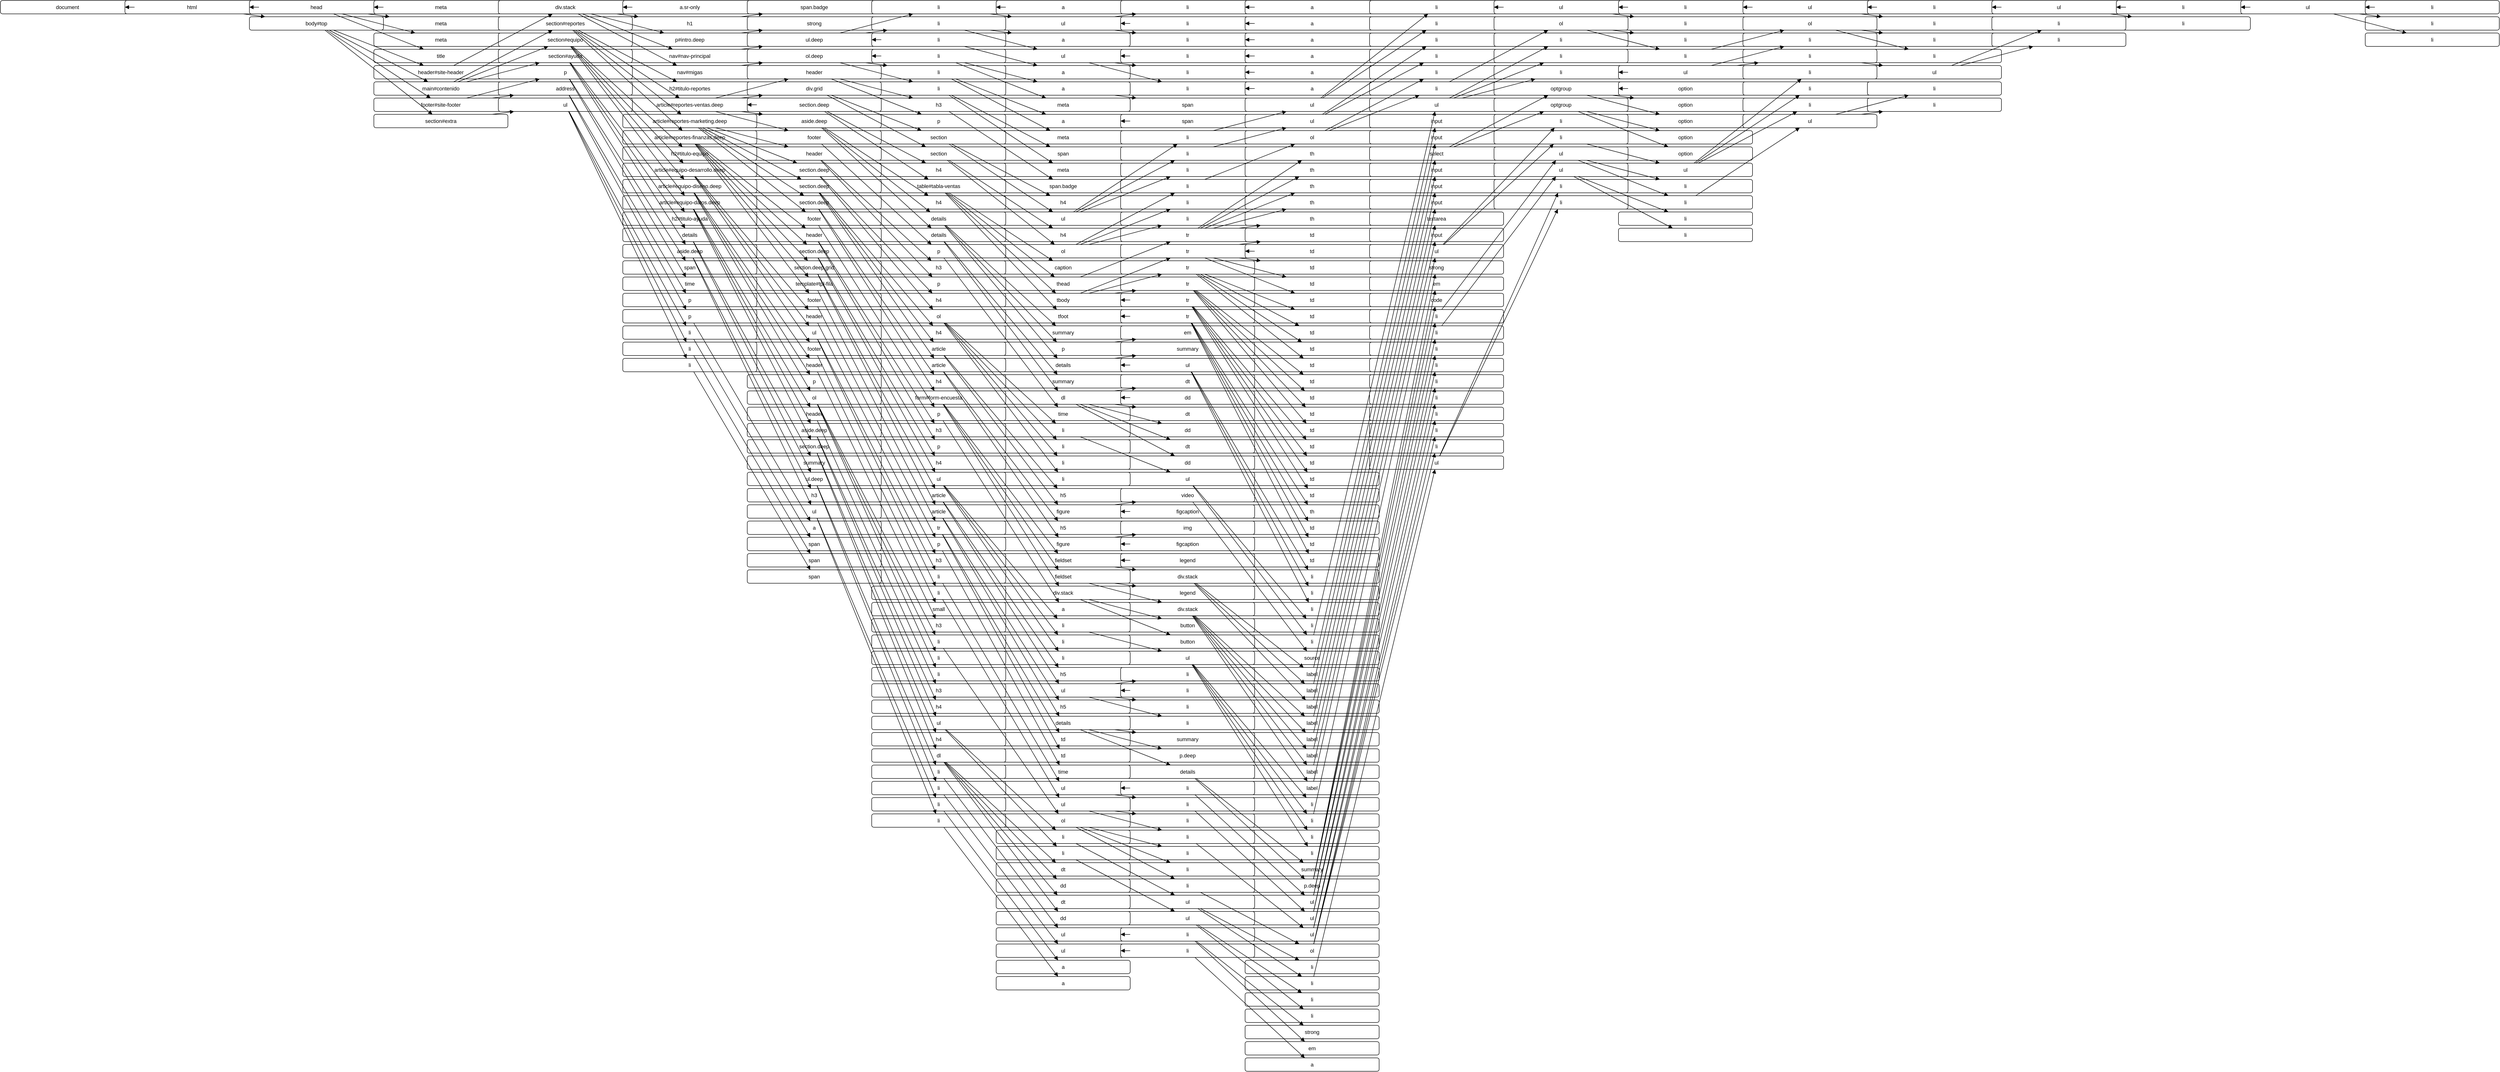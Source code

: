 <mxfile><diagram name="Árbol DOM"><mxGraphModel><root><mxCell id="0" /><mxCell id="1" parent="0" /><mxCell id="2" value="document" style="rounded=1;whiteSpace=wrap;html=1;fontSize=11;" vertex="1" parent="1"><mxGeometry x="20" y="20" width="280" height="28" as="geometry" /></mxCell><mxCell id="3" value="html" style="rounded=1;whiteSpace=wrap;html=1;fontSize=11;" vertex="1" parent="1"><mxGeometry x="280" y="20" width="280" height="28" as="geometry" /></mxCell><mxCell id="4" value="head" style="rounded=1;whiteSpace=wrap;html=1;fontSize=11;" vertex="1" parent="1"><mxGeometry x="540" y="20" width="280" height="28" as="geometry" /></mxCell><mxCell id="5" value="meta" style="rounded=1;whiteSpace=wrap;html=1;fontSize=11;" vertex="1" parent="1"><mxGeometry x="800" y="20" width="280" height="28" as="geometry" /></mxCell><mxCell id="6" value="meta" style="rounded=1;whiteSpace=wrap;html=1;fontSize=11;" vertex="1" parent="1"><mxGeometry x="800" y="54" width="280" height="28" as="geometry" /></mxCell><mxCell id="7" value="meta" style="rounded=1;whiteSpace=wrap;html=1;fontSize=11;" vertex="1" parent="1"><mxGeometry x="800" y="88" width="280" height="28" as="geometry" /></mxCell><mxCell id="8" value="title" style="rounded=1;whiteSpace=wrap;html=1;fontSize=11;" vertex="1" parent="1"><mxGeometry x="800" y="122" width="280" height="28" as="geometry" /></mxCell><mxCell id="9" value="body#top" style="rounded=1;whiteSpace=wrap;html=1;fontSize=11;" vertex="1" parent="1"><mxGeometry x="540" y="54" width="280" height="28" as="geometry" /></mxCell><mxCell id="10" value="header#site-header" style="rounded=1;whiteSpace=wrap;html=1;fontSize=11;" vertex="1" parent="1"><mxGeometry x="800" y="156" width="280" height="28" as="geometry" /></mxCell><mxCell id="11" value="div.stack" style="rounded=1;whiteSpace=wrap;html=1;fontSize=11;" vertex="1" parent="1"><mxGeometry x="1060" y="20" width="280" height="28" as="geometry" /></mxCell><mxCell id="12" value="a.sr-only" style="rounded=1;whiteSpace=wrap;html=1;fontSize=11;" vertex="1" parent="1"><mxGeometry x="1320" y="20" width="280" height="28" as="geometry" /></mxCell><mxCell id="13" value="h1" style="rounded=1;whiteSpace=wrap;html=1;fontSize=11;" vertex="1" parent="1"><mxGeometry x="1320" y="54" width="280" height="28" as="geometry" /></mxCell><mxCell id="14" value="span.badge" style="rounded=1;whiteSpace=wrap;html=1;fontSize=11;" vertex="1" parent="1"><mxGeometry x="1580" y="20" width="280" height="28" as="geometry" /></mxCell><mxCell id="15" value="p#intro.deep" style="rounded=1;whiteSpace=wrap;html=1;fontSize=11;" vertex="1" parent="1"><mxGeometry x="1320" y="88" width="280" height="28" as="geometry" /></mxCell><mxCell id="16" value="strong" style="rounded=1;whiteSpace=wrap;html=1;fontSize=11;" vertex="1" parent="1"><mxGeometry x="1580" y="54" width="280" height="28" as="geometry" /></mxCell><mxCell id="17" value="nav#nav-principal" style="rounded=1;whiteSpace=wrap;html=1;fontSize=11;" vertex="1" parent="1"><mxGeometry x="1320" y="122" width="280" height="28" as="geometry" /></mxCell><mxCell id="18" value="ul.deep" style="rounded=1;whiteSpace=wrap;html=1;fontSize=11;" vertex="1" parent="1"><mxGeometry x="1580" y="88" width="280" height="28" as="geometry" /></mxCell><mxCell id="19" value="li" style="rounded=1;whiteSpace=wrap;html=1;fontSize=11;" vertex="1" parent="1"><mxGeometry x="1840" y="20" width="280" height="28" as="geometry" /></mxCell><mxCell id="20" value="a" style="rounded=1;whiteSpace=wrap;html=1;fontSize=11;" vertex="1" parent="1"><mxGeometry x="2100" y="20" width="280" height="28" as="geometry" /></mxCell><mxCell id="21" value="ul" style="rounded=1;whiteSpace=wrap;html=1;fontSize=11;" vertex="1" parent="1"><mxGeometry x="2100" y="54" width="280" height="28" as="geometry" /></mxCell><mxCell id="22" value="li" style="rounded=1;whiteSpace=wrap;html=1;fontSize=11;" vertex="1" parent="1"><mxGeometry x="2360" y="20" width="280" height="28" as="geometry" /></mxCell><mxCell id="23" value="a" style="rounded=1;whiteSpace=wrap;html=1;fontSize=11;" vertex="1" parent="1"><mxGeometry x="2620" y="20" width="280" height="28" as="geometry" /></mxCell><mxCell id="24" value="li" style="rounded=1;whiteSpace=wrap;html=1;fontSize=11;" vertex="1" parent="1"><mxGeometry x="2360" y="54" width="280" height="28" as="geometry" /></mxCell><mxCell id="25" value="a" style="rounded=1;whiteSpace=wrap;html=1;fontSize=11;" vertex="1" parent="1"><mxGeometry x="2620" y="54" width="280" height="28" as="geometry" /></mxCell><mxCell id="26" value="li" style="rounded=1;whiteSpace=wrap;html=1;fontSize=11;" vertex="1" parent="1"><mxGeometry x="2360" y="88" width="280" height="28" as="geometry" /></mxCell><mxCell id="27" value="a" style="rounded=1;whiteSpace=wrap;html=1;fontSize=11;" vertex="1" parent="1"><mxGeometry x="2620" y="88" width="280" height="28" as="geometry" /></mxCell><mxCell id="28" value="li" style="rounded=1;whiteSpace=wrap;html=1;fontSize=11;" vertex="1" parent="1"><mxGeometry x="1840" y="54" width="280" height="28" as="geometry" /></mxCell><mxCell id="29" value="a" style="rounded=1;whiteSpace=wrap;html=1;fontSize=11;" vertex="1" parent="1"><mxGeometry x="2100" y="88" width="280" height="28" as="geometry" /></mxCell><mxCell id="30" value="ul" style="rounded=1;whiteSpace=wrap;html=1;fontSize=11;" vertex="1" parent="1"><mxGeometry x="2100" y="122" width="280" height="28" as="geometry" /></mxCell><mxCell id="31" value="li" style="rounded=1;whiteSpace=wrap;html=1;fontSize=11;" vertex="1" parent="1"><mxGeometry x="2360" y="122" width="280" height="28" as="geometry" /></mxCell><mxCell id="32" value="a" style="rounded=1;whiteSpace=wrap;html=1;fontSize=11;" vertex="1" parent="1"><mxGeometry x="2620" y="122" width="280" height="28" as="geometry" /></mxCell><mxCell id="33" value="li" style="rounded=1;whiteSpace=wrap;html=1;fontSize=11;" vertex="1" parent="1"><mxGeometry x="2360" y="156" width="280" height="28" as="geometry" /></mxCell><mxCell id="34" value="a" style="rounded=1;whiteSpace=wrap;html=1;fontSize=11;" vertex="1" parent="1"><mxGeometry x="2620" y="156" width="280" height="28" as="geometry" /></mxCell><mxCell id="35" value="li" style="rounded=1;whiteSpace=wrap;html=1;fontSize=11;" vertex="1" parent="1"><mxGeometry x="2360" y="190" width="280" height="28" as="geometry" /></mxCell><mxCell id="36" value="a" style="rounded=1;whiteSpace=wrap;html=1;fontSize=11;" vertex="1" parent="1"><mxGeometry x="2620" y="190" width="280" height="28" as="geometry" /></mxCell><mxCell id="37" value="li" style="rounded=1;whiteSpace=wrap;html=1;fontSize=11;" vertex="1" parent="1"><mxGeometry x="1840" y="88" width="280" height="28" as="geometry" /></mxCell><mxCell id="38" value="a" style="rounded=1;whiteSpace=wrap;html=1;fontSize=11;" vertex="1" parent="1"><mxGeometry x="2100" y="156" width="280" height="28" as="geometry" /></mxCell><mxCell id="39" value="nav#migas" style="rounded=1;whiteSpace=wrap;html=1;fontSize=11;" vertex="1" parent="1"><mxGeometry x="1320" y="156" width="280" height="28" as="geometry" /></mxCell><mxCell id="40" value="ol.deep" style="rounded=1;whiteSpace=wrap;html=1;fontSize=11;" vertex="1" parent="1"><mxGeometry x="1580" y="122" width="280" height="28" as="geometry" /></mxCell><mxCell id="41" value="li" style="rounded=1;whiteSpace=wrap;html=1;fontSize=11;" vertex="1" parent="1"><mxGeometry x="1840" y="122" width="280" height="28" as="geometry" /></mxCell><mxCell id="42" value="a" style="rounded=1;whiteSpace=wrap;html=1;fontSize=11;" vertex="1" parent="1"><mxGeometry x="2100" y="190" width="280" height="28" as="geometry" /></mxCell><mxCell id="43" value="span" style="rounded=1;whiteSpace=wrap;html=1;fontSize=11;" vertex="1" parent="1"><mxGeometry x="2360" y="224" width="280" height="28" as="geometry" /></mxCell><mxCell id="44" value="meta" style="rounded=1;whiteSpace=wrap;html=1;fontSize=11;" vertex="1" parent="1"><mxGeometry x="2100" y="224" width="280" height="28" as="geometry" /></mxCell><mxCell id="45" value="li" style="rounded=1;whiteSpace=wrap;html=1;fontSize=11;" vertex="1" parent="1"><mxGeometry x="1840" y="156" width="280" height="28" as="geometry" /></mxCell><mxCell id="46" value="a" style="rounded=1;whiteSpace=wrap;html=1;fontSize=11;" vertex="1" parent="1"><mxGeometry x="2100" y="258" width="280" height="28" as="geometry" /></mxCell><mxCell id="47" value="span" style="rounded=1;whiteSpace=wrap;html=1;fontSize=11;" vertex="1" parent="1"><mxGeometry x="2360" y="258" width="280" height="28" as="geometry" /></mxCell><mxCell id="48" value="meta" style="rounded=1;whiteSpace=wrap;html=1;fontSize=11;" vertex="1" parent="1"><mxGeometry x="2100" y="292" width="280" height="28" as="geometry" /></mxCell><mxCell id="49" value="li" style="rounded=1;whiteSpace=wrap;html=1;fontSize=11;" vertex="1" parent="1"><mxGeometry x="1840" y="190" width="280" height="28" as="geometry" /></mxCell><mxCell id="50" value="span" style="rounded=1;whiteSpace=wrap;html=1;fontSize=11;" vertex="1" parent="1"><mxGeometry x="2100" y="326" width="280" height="28" as="geometry" /></mxCell><mxCell id="51" value="meta" style="rounded=1;whiteSpace=wrap;html=1;fontSize=11;" vertex="1" parent="1"><mxGeometry x="2100" y="360" width="280" height="28" as="geometry" /></mxCell><mxCell id="52" value="main#contenido" style="rounded=1;whiteSpace=wrap;html=1;fontSize=11;" vertex="1" parent="1"><mxGeometry x="800" y="190" width="280" height="28" as="geometry" /></mxCell><mxCell id="53" value="section#reportes" style="rounded=1;whiteSpace=wrap;html=1;fontSize=11;" vertex="1" parent="1"><mxGeometry x="1060" y="54" width="280" height="28" as="geometry" /></mxCell><mxCell id="54" value="h2#titulo-reportes" style="rounded=1;whiteSpace=wrap;html=1;fontSize=11;" vertex="1" parent="1"><mxGeometry x="1320" y="190" width="280" height="28" as="geometry" /></mxCell><mxCell id="55" value="article#reportes-ventas.deep" style="rounded=1;whiteSpace=wrap;html=1;fontSize=11;" vertex="1" parent="1"><mxGeometry x="1320" y="224" width="280" height="28" as="geometry" /></mxCell><mxCell id="56" value="header" style="rounded=1;whiteSpace=wrap;html=1;fontSize=11;" vertex="1" parent="1"><mxGeometry x="1580" y="156" width="280" height="28" as="geometry" /></mxCell><mxCell id="57" value="h3" style="rounded=1;whiteSpace=wrap;html=1;fontSize=11;" vertex="1" parent="1"><mxGeometry x="1840" y="224" width="280" height="28" as="geometry" /></mxCell><mxCell id="58" value="span.badge" style="rounded=1;whiteSpace=wrap;html=1;fontSize=11;" vertex="1" parent="1"><mxGeometry x="2100" y="394" width="280" height="28" as="geometry" /></mxCell><mxCell id="59" value="p" style="rounded=1;whiteSpace=wrap;html=1;fontSize=11;" vertex="1" parent="1"><mxGeometry x="1840" y="258" width="280" height="28" as="geometry" /></mxCell><mxCell id="60" value="div.grid" style="rounded=1;whiteSpace=wrap;html=1;fontSize=11;" vertex="1" parent="1"><mxGeometry x="1580" y="190" width="280" height="28" as="geometry" /></mxCell><mxCell id="61" value="section" style="rounded=1;whiteSpace=wrap;html=1;fontSize=11;" vertex="1" parent="1"><mxGeometry x="1840" y="292" width="280" height="28" as="geometry" /></mxCell><mxCell id="62" value="h4" style="rounded=1;whiteSpace=wrap;html=1;fontSize=11;" vertex="1" parent="1"><mxGeometry x="2100" y="428" width="280" height="28" as="geometry" /></mxCell><mxCell id="63" value="ul" style="rounded=1;whiteSpace=wrap;html=1;fontSize=11;" vertex="1" parent="1"><mxGeometry x="2100" y="462" width="280" height="28" as="geometry" /></mxCell><mxCell id="64" value="li" style="rounded=1;whiteSpace=wrap;html=1;fontSize=11;" vertex="1" parent="1"><mxGeometry x="2360" y="292" width="280" height="28" as="geometry" /></mxCell><mxCell id="65" value="ul" style="rounded=1;whiteSpace=wrap;html=1;fontSize=11;" vertex="1" parent="1"><mxGeometry x="2620" y="224" width="280" height="28" as="geometry" /></mxCell><mxCell id="66" value="li" style="rounded=1;whiteSpace=wrap;html=1;fontSize=11;" vertex="1" parent="1"><mxGeometry x="2880" y="20" width="280" height="28" as="geometry" /></mxCell><mxCell id="67" value="ul" style="rounded=1;whiteSpace=wrap;html=1;fontSize=11;" vertex="1" parent="1"><mxGeometry x="3140" y="20" width="280" height="28" as="geometry" /></mxCell><mxCell id="68" value="li" style="rounded=1;whiteSpace=wrap;html=1;fontSize=11;" vertex="1" parent="1"><mxGeometry x="3400" y="20" width="280" height="28" as="geometry" /></mxCell><mxCell id="69" value="ul" style="rounded=1;whiteSpace=wrap;html=1;fontSize=11;" vertex="1" parent="1"><mxGeometry x="3660" y="20" width="280" height="28" as="geometry" /></mxCell><mxCell id="70" value="li" style="rounded=1;whiteSpace=wrap;html=1;fontSize=11;" vertex="1" parent="1"><mxGeometry x="3920" y="20" width="280" height="28" as="geometry" /></mxCell><mxCell id="71" value="ul" style="rounded=1;whiteSpace=wrap;html=1;fontSize=11;" vertex="1" parent="1"><mxGeometry x="4180" y="20" width="280" height="28" as="geometry" /></mxCell><mxCell id="72" value="li" style="rounded=1;whiteSpace=wrap;html=1;fontSize=11;" vertex="1" parent="1"><mxGeometry x="4440" y="20" width="280" height="28" as="geometry" /></mxCell><mxCell id="73" value="ul" style="rounded=1;whiteSpace=wrap;html=1;fontSize=11;" vertex="1" parent="1"><mxGeometry x="4700" y="20" width="280" height="28" as="geometry" /></mxCell><mxCell id="74" value="li" style="rounded=1;whiteSpace=wrap;html=1;fontSize=11;" vertex="1" parent="1"><mxGeometry x="4960" y="20" width="280" height="28" as="geometry" /></mxCell><mxCell id="75" value="li" style="rounded=1;whiteSpace=wrap;html=1;fontSize=11;" vertex="1" parent="1"><mxGeometry x="4960" y="54" width="280" height="28" as="geometry" /></mxCell><mxCell id="76" value="li" style="rounded=1;whiteSpace=wrap;html=1;fontSize=11;" vertex="1" parent="1"><mxGeometry x="4960" y="88" width="280" height="28" as="geometry" /></mxCell><mxCell id="77" value="li" style="rounded=1;whiteSpace=wrap;html=1;fontSize=11;" vertex="1" parent="1"><mxGeometry x="4440" y="54" width="280" height="28" as="geometry" /></mxCell><mxCell id="78" value="li" style="rounded=1;whiteSpace=wrap;html=1;fontSize=11;" vertex="1" parent="1"><mxGeometry x="3920" y="54" width="280" height="28" as="geometry" /></mxCell><mxCell id="79" value="li" style="rounded=1;whiteSpace=wrap;html=1;fontSize=11;" vertex="1" parent="1"><mxGeometry x="3400" y="54" width="280" height="28" as="geometry" /></mxCell><mxCell id="80" value="li" style="rounded=1;whiteSpace=wrap;html=1;fontSize=11;" vertex="1" parent="1"><mxGeometry x="2880" y="54" width="280" height="28" as="geometry" /></mxCell><mxCell id="81" value="li" style="rounded=1;whiteSpace=wrap;html=1;fontSize=11;" vertex="1" parent="1"><mxGeometry x="2360" y="326" width="280" height="28" as="geometry" /></mxCell><mxCell id="82" value="ul" style="rounded=1;whiteSpace=wrap;html=1;fontSize=11;" vertex="1" parent="1"><mxGeometry x="2620" y="258" width="280" height="28" as="geometry" /></mxCell><mxCell id="83" value="li" style="rounded=1;whiteSpace=wrap;html=1;fontSize=11;" vertex="1" parent="1"><mxGeometry x="2880" y="88" width="280" height="28" as="geometry" /></mxCell><mxCell id="84" value="li" style="rounded=1;whiteSpace=wrap;html=1;fontSize=11;" vertex="1" parent="1"><mxGeometry x="2880" y="122" width="280" height="28" as="geometry" /></mxCell><mxCell id="85" value="li" style="rounded=1;whiteSpace=wrap;html=1;fontSize=11;" vertex="1" parent="1"><mxGeometry x="2360" y="360" width="280" height="28" as="geometry" /></mxCell><mxCell id="86" value="section" style="rounded=1;whiteSpace=wrap;html=1;fontSize=11;" vertex="1" parent="1"><mxGeometry x="1840" y="326" width="280" height="28" as="geometry" /></mxCell><mxCell id="87" value="h4" style="rounded=1;whiteSpace=wrap;html=1;fontSize=11;" vertex="1" parent="1"><mxGeometry x="2100" y="496" width="280" height="28" as="geometry" /></mxCell><mxCell id="88" value="ol" style="rounded=1;whiteSpace=wrap;html=1;fontSize=11;" vertex="1" parent="1"><mxGeometry x="2100" y="530" width="280" height="28" as="geometry" /></mxCell><mxCell id="89" value="li" style="rounded=1;whiteSpace=wrap;html=1;fontSize=11;" vertex="1" parent="1"><mxGeometry x="2360" y="394" width="280" height="28" as="geometry" /></mxCell><mxCell id="90" value="ol" style="rounded=1;whiteSpace=wrap;html=1;fontSize=11;" vertex="1" parent="1"><mxGeometry x="2620" y="292" width="280" height="28" as="geometry" /></mxCell><mxCell id="91" value="li" style="rounded=1;whiteSpace=wrap;html=1;fontSize=11;" vertex="1" parent="1"><mxGeometry x="2880" y="156" width="280" height="28" as="geometry" /></mxCell><mxCell id="92" value="li" style="rounded=1;whiteSpace=wrap;html=1;fontSize=11;" vertex="1" parent="1"><mxGeometry x="2880" y="190" width="280" height="28" as="geometry" /></mxCell><mxCell id="93" value="ol" style="rounded=1;whiteSpace=wrap;html=1;fontSize=11;" vertex="1" parent="1"><mxGeometry x="3140" y="54" width="280" height="28" as="geometry" /></mxCell><mxCell id="94" value="li" style="rounded=1;whiteSpace=wrap;html=1;fontSize=11;" vertex="1" parent="1"><mxGeometry x="3400" y="88" width="280" height="28" as="geometry" /></mxCell><mxCell id="95" value="li" style="rounded=1;whiteSpace=wrap;html=1;fontSize=11;" vertex="1" parent="1"><mxGeometry x="3400" y="122" width="280" height="28" as="geometry" /></mxCell><mxCell id="96" value="ol" style="rounded=1;whiteSpace=wrap;html=1;fontSize=11;" vertex="1" parent="1"><mxGeometry x="3660" y="54" width="280" height="28" as="geometry" /></mxCell><mxCell id="97" value="li" style="rounded=1;whiteSpace=wrap;html=1;fontSize=11;" vertex="1" parent="1"><mxGeometry x="3920" y="88" width="280" height="28" as="geometry" /></mxCell><mxCell id="98" value="li" style="rounded=1;whiteSpace=wrap;html=1;fontSize=11;" vertex="1" parent="1"><mxGeometry x="3920" y="122" width="280" height="28" as="geometry" /></mxCell><mxCell id="99" value="li" style="rounded=1;whiteSpace=wrap;html=1;fontSize=11;" vertex="1" parent="1"><mxGeometry x="2360" y="428" width="280" height="28" as="geometry" /></mxCell><mxCell id="100" value="li" style="rounded=1;whiteSpace=wrap;html=1;fontSize=11;" vertex="1" parent="1"><mxGeometry x="2360" y="462" width="280" height="28" as="geometry" /></mxCell><mxCell id="101" value="section.deep" style="rounded=1;whiteSpace=wrap;html=1;fontSize=11;" vertex="1" parent="1"><mxGeometry x="1580" y="224" width="280" height="28" as="geometry" /></mxCell><mxCell id="102" value="h4" style="rounded=1;whiteSpace=wrap;html=1;fontSize=11;" vertex="1" parent="1"><mxGeometry x="1840" y="360" width="280" height="28" as="geometry" /></mxCell><mxCell id="103" value="table#tabla-ventas" style="rounded=1;whiteSpace=wrap;html=1;fontSize=11;" vertex="1" parent="1"><mxGeometry x="1840" y="394" width="280" height="28" as="geometry" /></mxCell><mxCell id="104" value="caption" style="rounded=1;whiteSpace=wrap;html=1;fontSize=11;" vertex="1" parent="1"><mxGeometry x="2100" y="564" width="280" height="28" as="geometry" /></mxCell><mxCell id="105" value="thead" style="rounded=1;whiteSpace=wrap;html=1;fontSize=11;" vertex="1" parent="1"><mxGeometry x="2100" y="598" width="280" height="28" as="geometry" /></mxCell><mxCell id="106" value="tr" style="rounded=1;whiteSpace=wrap;html=1;fontSize=11;" vertex="1" parent="1"><mxGeometry x="2360" y="496" width="280" height="28" as="geometry" /></mxCell><mxCell id="107" value="th" style="rounded=1;whiteSpace=wrap;html=1;fontSize=11;" vertex="1" parent="1"><mxGeometry x="2620" y="326" width="280" height="28" as="geometry" /></mxCell><mxCell id="108" value="th" style="rounded=1;whiteSpace=wrap;html=1;fontSize=11;" vertex="1" parent="1"><mxGeometry x="2620" y="360" width="280" height="28" as="geometry" /></mxCell><mxCell id="109" value="th" style="rounded=1;whiteSpace=wrap;html=1;fontSize=11;" vertex="1" parent="1"><mxGeometry x="2620" y="394" width="280" height="28" as="geometry" /></mxCell><mxCell id="110" value="th" style="rounded=1;whiteSpace=wrap;html=1;fontSize=11;" vertex="1" parent="1"><mxGeometry x="2620" y="428" width="280" height="28" as="geometry" /></mxCell><mxCell id="111" value="th" style="rounded=1;whiteSpace=wrap;html=1;fontSize=11;" vertex="1" parent="1"><mxGeometry x="2620" y="462" width="280" height="28" as="geometry" /></mxCell><mxCell id="112" value="tbody" style="rounded=1;whiteSpace=wrap;html=1;fontSize=11;" vertex="1" parent="1"><mxGeometry x="2100" y="632" width="280" height="28" as="geometry" /></mxCell><mxCell id="113" value="tr" style="rounded=1;whiteSpace=wrap;html=1;fontSize=11;" vertex="1" parent="1"><mxGeometry x="2360" y="530" width="280" height="28" as="geometry" /></mxCell><mxCell id="114" value="td" style="rounded=1;whiteSpace=wrap;html=1;fontSize=11;" vertex="1" parent="1"><mxGeometry x="2620" y="496" width="280" height="28" as="geometry" /></mxCell><mxCell id="115" value="td" style="rounded=1;whiteSpace=wrap;html=1;fontSize=11;" vertex="1" parent="1"><mxGeometry x="2620" y="530" width="280" height="28" as="geometry" /></mxCell><mxCell id="116" value="td" style="rounded=1;whiteSpace=wrap;html=1;fontSize=11;" vertex="1" parent="1"><mxGeometry x="2620" y="564" width="280" height="28" as="geometry" /></mxCell><mxCell id="117" value="td" style="rounded=1;whiteSpace=wrap;html=1;fontSize=11;" vertex="1" parent="1"><mxGeometry x="2620" y="598" width="280" height="28" as="geometry" /></mxCell><mxCell id="118" value="td" style="rounded=1;whiteSpace=wrap;html=1;fontSize=11;" vertex="1" parent="1"><mxGeometry x="2620" y="632" width="280" height="28" as="geometry" /></mxCell><mxCell id="119" value="tr" style="rounded=1;whiteSpace=wrap;html=1;fontSize=11;" vertex="1" parent="1"><mxGeometry x="2360" y="564" width="280" height="28" as="geometry" /></mxCell><mxCell id="120" value="td" style="rounded=1;whiteSpace=wrap;html=1;fontSize=11;" vertex="1" parent="1"><mxGeometry x="2620" y="666" width="280" height="28" as="geometry" /></mxCell><mxCell id="121" value="td" style="rounded=1;whiteSpace=wrap;html=1;fontSize=11;" vertex="1" parent="1"><mxGeometry x="2620" y="700" width="280" height="28" as="geometry" /></mxCell><mxCell id="122" value="td" style="rounded=1;whiteSpace=wrap;html=1;fontSize=11;" vertex="1" parent="1"><mxGeometry x="2620" y="734" width="280" height="28" as="geometry" /></mxCell><mxCell id="123" value="td" style="rounded=1;whiteSpace=wrap;html=1;fontSize=11;" vertex="1" parent="1"><mxGeometry x="2620" y="768" width="280" height="28" as="geometry" /></mxCell><mxCell id="124" value="tr" style="rounded=1;whiteSpace=wrap;html=1;fontSize=11;" vertex="1" parent="1"><mxGeometry x="2360" y="598" width="280" height="28" as="geometry" /></mxCell><mxCell id="125" value="td" style="rounded=1;whiteSpace=wrap;html=1;fontSize=11;" vertex="1" parent="1"><mxGeometry x="2620" y="802" width="280" height="28" as="geometry" /></mxCell><mxCell id="126" value="td" style="rounded=1;whiteSpace=wrap;html=1;fontSize=11;" vertex="1" parent="1"><mxGeometry x="2620" y="836" width="280" height="28" as="geometry" /></mxCell><mxCell id="127" value="td" style="rounded=1;whiteSpace=wrap;html=1;fontSize=11;" vertex="1" parent="1"><mxGeometry x="2620" y="870" width="280" height="28" as="geometry" /></mxCell><mxCell id="128" value="td" style="rounded=1;whiteSpace=wrap;html=1;fontSize=11;" vertex="1" parent="1"><mxGeometry x="2620" y="904" width="280" height="28" as="geometry" /></mxCell><mxCell id="129" value="tr" style="rounded=1;whiteSpace=wrap;html=1;fontSize=11;" vertex="1" parent="1"><mxGeometry x="2360" y="632" width="280" height="28" as="geometry" /></mxCell><mxCell id="130" value="td" style="rounded=1;whiteSpace=wrap;html=1;fontSize=11;" vertex="1" parent="1"><mxGeometry x="2620" y="938" width="280" height="28" as="geometry" /></mxCell><mxCell id="131" value="td" style="rounded=1;whiteSpace=wrap;html=1;fontSize=11;" vertex="1" parent="1"><mxGeometry x="2620" y="972" width="280" height="28" as="geometry" /></mxCell><mxCell id="132" value="td" style="rounded=1;whiteSpace=wrap;html=1;fontSize=11;" vertex="1" parent="1"><mxGeometry x="2620" y="1006" width="280" height="28" as="geometry" /></mxCell><mxCell id="133" value="td" style="rounded=1;whiteSpace=wrap;html=1;fontSize=11;" vertex="1" parent="1"><mxGeometry x="2620" y="1040" width="280" height="28" as="geometry" /></mxCell><mxCell id="134" value="tfoot" style="rounded=1;whiteSpace=wrap;html=1;fontSize=11;" vertex="1" parent="1"><mxGeometry x="2100" y="666" width="280" height="28" as="geometry" /></mxCell><mxCell id="135" value="tr" style="rounded=1;whiteSpace=wrap;html=1;fontSize=11;" vertex="1" parent="1"><mxGeometry x="2360" y="666" width="280" height="28" as="geometry" /></mxCell><mxCell id="136" value="th" style="rounded=1;whiteSpace=wrap;html=1;fontSize=11;" vertex="1" parent="1"><mxGeometry x="2620" y="1074" width="280" height="28" as="geometry" /></mxCell><mxCell id="137" value="td" style="rounded=1;whiteSpace=wrap;html=1;fontSize=11;" vertex="1" parent="1"><mxGeometry x="2620" y="1108" width="280" height="28" as="geometry" /></mxCell><mxCell id="138" value="td" style="rounded=1;whiteSpace=wrap;html=1;fontSize=11;" vertex="1" parent="1"><mxGeometry x="2620" y="1142" width="280" height="28" as="geometry" /></mxCell><mxCell id="139" value="td" style="rounded=1;whiteSpace=wrap;html=1;fontSize=11;" vertex="1" parent="1"><mxGeometry x="2620" y="1176" width="280" height="28" as="geometry" /></mxCell><mxCell id="140" value="aside.deep" style="rounded=1;whiteSpace=wrap;html=1;fontSize=11;" vertex="1" parent="1"><mxGeometry x="1580" y="258" width="280" height="28" as="geometry" /></mxCell><mxCell id="141" value="h4" style="rounded=1;whiteSpace=wrap;html=1;fontSize=11;" vertex="1" parent="1"><mxGeometry x="1840" y="428" width="280" height="28" as="geometry" /></mxCell><mxCell id="142" value="details" style="rounded=1;whiteSpace=wrap;html=1;fontSize=11;" vertex="1" parent="1"><mxGeometry x="1840" y="462" width="280" height="28" as="geometry" /></mxCell><mxCell id="143" value="summary" style="rounded=1;whiteSpace=wrap;html=1;fontSize=11;" vertex="1" parent="1"><mxGeometry x="2100" y="700" width="280" height="28" as="geometry" /></mxCell><mxCell id="144" value="p" style="rounded=1;whiteSpace=wrap;html=1;fontSize=11;" vertex="1" parent="1"><mxGeometry x="2100" y="734" width="280" height="28" as="geometry" /></mxCell><mxCell id="145" value="em" style="rounded=1;whiteSpace=wrap;html=1;fontSize=11;" vertex="1" parent="1"><mxGeometry x="2360" y="700" width="280" height="28" as="geometry" /></mxCell><mxCell id="146" value="details" style="rounded=1;whiteSpace=wrap;html=1;fontSize=11;" vertex="1" parent="1"><mxGeometry x="2100" y="768" width="280" height="28" as="geometry" /></mxCell><mxCell id="147" value="summary" style="rounded=1;whiteSpace=wrap;html=1;fontSize=11;" vertex="1" parent="1"><mxGeometry x="2360" y="734" width="280" height="28" as="geometry" /></mxCell><mxCell id="148" value="ul" style="rounded=1;whiteSpace=wrap;html=1;fontSize=11;" vertex="1" parent="1"><mxGeometry x="2360" y="768" width="280" height="28" as="geometry" /></mxCell><mxCell id="149" value="li" style="rounded=1;whiteSpace=wrap;html=1;fontSize=11;" vertex="1" parent="1"><mxGeometry x="2620" y="1210" width="280" height="28" as="geometry" /></mxCell><mxCell id="150" value="li" style="rounded=1;whiteSpace=wrap;html=1;fontSize=11;" vertex="1" parent="1"><mxGeometry x="2620" y="1244" width="280" height="28" as="geometry" /></mxCell><mxCell id="151" value="li" style="rounded=1;whiteSpace=wrap;html=1;fontSize=11;" vertex="1" parent="1"><mxGeometry x="2620" y="1278" width="280" height="28" as="geometry" /></mxCell><mxCell id="152" value="details" style="rounded=1;whiteSpace=wrap;html=1;fontSize=11;" vertex="1" parent="1"><mxGeometry x="1840" y="496" width="280" height="28" as="geometry" /></mxCell><mxCell id="153" value="summary" style="rounded=1;whiteSpace=wrap;html=1;fontSize=11;" vertex="1" parent="1"><mxGeometry x="2100" y="802" width="280" height="28" as="geometry" /></mxCell><mxCell id="154" value="dl" style="rounded=1;whiteSpace=wrap;html=1;fontSize=11;" vertex="1" parent="1"><mxGeometry x="2100" y="836" width="280" height="28" as="geometry" /></mxCell><mxCell id="155" value="dt" style="rounded=1;whiteSpace=wrap;html=1;fontSize=11;" vertex="1" parent="1"><mxGeometry x="2360" y="802" width="280" height="28" as="geometry" /></mxCell><mxCell id="156" value="dd" style="rounded=1;whiteSpace=wrap;html=1;fontSize=11;" vertex="1" parent="1"><mxGeometry x="2360" y="836" width="280" height="28" as="geometry" /></mxCell><mxCell id="157" value="dt" style="rounded=1;whiteSpace=wrap;html=1;fontSize=11;" vertex="1" parent="1"><mxGeometry x="2360" y="870" width="280" height="28" as="geometry" /></mxCell><mxCell id="158" value="dd" style="rounded=1;whiteSpace=wrap;html=1;fontSize=11;" vertex="1" parent="1"><mxGeometry x="2360" y="904" width="280" height="28" as="geometry" /></mxCell><mxCell id="159" value="dt" style="rounded=1;whiteSpace=wrap;html=1;fontSize=11;" vertex="1" parent="1"><mxGeometry x="2360" y="938" width="280" height="28" as="geometry" /></mxCell><mxCell id="160" value="dd" style="rounded=1;whiteSpace=wrap;html=1;fontSize=11;" vertex="1" parent="1"><mxGeometry x="2360" y="972" width="280" height="28" as="geometry" /></mxCell><mxCell id="161" value="footer" style="rounded=1;whiteSpace=wrap;html=1;fontSize=11;" vertex="1" parent="1"><mxGeometry x="1580" y="292" width="280" height="28" as="geometry" /></mxCell><mxCell id="162" value="p" style="rounded=1;whiteSpace=wrap;html=1;fontSize=11;" vertex="1" parent="1"><mxGeometry x="1840" y="530" width="280" height="28" as="geometry" /></mxCell><mxCell id="163" value="time" style="rounded=1;whiteSpace=wrap;html=1;fontSize=11;" vertex="1" parent="1"><mxGeometry x="2100" y="870" width="280" height="28" as="geometry" /></mxCell><mxCell id="164" value="article#reportes-marketing.deep" style="rounded=1;whiteSpace=wrap;html=1;fontSize=11;" vertex="1" parent="1"><mxGeometry x="1320" y="258" width="280" height="28" as="geometry" /></mxCell><mxCell id="165" value="header" style="rounded=1;whiteSpace=wrap;html=1;fontSize=11;" vertex="1" parent="1"><mxGeometry x="1580" y="326" width="280" height="28" as="geometry" /></mxCell><mxCell id="166" value="h3" style="rounded=1;whiteSpace=wrap;html=1;fontSize=11;" vertex="1" parent="1"><mxGeometry x="1840" y="564" width="280" height="28" as="geometry" /></mxCell><mxCell id="167" value="p" style="rounded=1;whiteSpace=wrap;html=1;fontSize=11;" vertex="1" parent="1"><mxGeometry x="1840" y="598" width="280" height="28" as="geometry" /></mxCell><mxCell id="168" value="section.deep" style="rounded=1;whiteSpace=wrap;html=1;fontSize=11;" vertex="1" parent="1"><mxGeometry x="1580" y="360" width="280" height="28" as="geometry" /></mxCell><mxCell id="169" value="h4" style="rounded=1;whiteSpace=wrap;html=1;fontSize=11;" vertex="1" parent="1"><mxGeometry x="1840" y="632" width="280" height="28" as="geometry" /></mxCell><mxCell id="170" value="ol" style="rounded=1;whiteSpace=wrap;html=1;fontSize=11;" vertex="1" parent="1"><mxGeometry x="1840" y="666" width="280" height="28" as="geometry" /></mxCell><mxCell id="171" value="li" style="rounded=1;whiteSpace=wrap;html=1;fontSize=11;" vertex="1" parent="1"><mxGeometry x="2100" y="904" width="280" height="28" as="geometry" /></mxCell><mxCell id="172" value="ul" style="rounded=1;whiteSpace=wrap;html=1;fontSize=11;" vertex="1" parent="1"><mxGeometry x="2360" y="1006" width="280" height="28" as="geometry" /></mxCell><mxCell id="173" value="li" style="rounded=1;whiteSpace=wrap;html=1;fontSize=11;" vertex="1" parent="1"><mxGeometry x="2620" y="1312" width="280" height="28" as="geometry" /></mxCell><mxCell id="174" value="li" style="rounded=1;whiteSpace=wrap;html=1;fontSize=11;" vertex="1" parent="1"><mxGeometry x="2620" y="1346" width="280" height="28" as="geometry" /></mxCell><mxCell id="175" value="ul" style="rounded=1;whiteSpace=wrap;html=1;fontSize=11;" vertex="1" parent="1"><mxGeometry x="2880" y="224" width="280" height="28" as="geometry" /></mxCell><mxCell id="176" value="li" style="rounded=1;whiteSpace=wrap;html=1;fontSize=11;" vertex="1" parent="1"><mxGeometry x="3140" y="88" width="280" height="28" as="geometry" /></mxCell><mxCell id="177" value="li" style="rounded=1;whiteSpace=wrap;html=1;fontSize=11;" vertex="1" parent="1"><mxGeometry x="3140" y="122" width="280" height="28" as="geometry" /></mxCell><mxCell id="178" value="li" style="rounded=1;whiteSpace=wrap;html=1;fontSize=11;" vertex="1" parent="1"><mxGeometry x="3140" y="156" width="280" height="28" as="geometry" /></mxCell><mxCell id="179" value="ul" style="rounded=1;whiteSpace=wrap;html=1;fontSize=11;" vertex="1" parent="1"><mxGeometry x="3400" y="156" width="280" height="28" as="geometry" /></mxCell><mxCell id="180" value="li" style="rounded=1;whiteSpace=wrap;html=1;fontSize=11;" vertex="1" parent="1"><mxGeometry x="3660" y="88" width="280" height="28" as="geometry" /></mxCell><mxCell id="181" value="li" style="rounded=1;whiteSpace=wrap;html=1;fontSize=11;" vertex="1" parent="1"><mxGeometry x="3660" y="122" width="280" height="28" as="geometry" /></mxCell><mxCell id="182" value="ul" style="rounded=1;whiteSpace=wrap;html=1;fontSize=11;" vertex="1" parent="1"><mxGeometry x="3920" y="156" width="280" height="28" as="geometry" /></mxCell><mxCell id="183" value="li" style="rounded=1;whiteSpace=wrap;html=1;fontSize=11;" vertex="1" parent="1"><mxGeometry x="4180" y="54" width="280" height="28" as="geometry" /></mxCell><mxCell id="184" value="li" style="rounded=1;whiteSpace=wrap;html=1;fontSize=11;" vertex="1" parent="1"><mxGeometry x="4180" y="88" width="280" height="28" as="geometry" /></mxCell><mxCell id="185" value="li" style="rounded=1;whiteSpace=wrap;html=1;fontSize=11;" vertex="1" parent="1"><mxGeometry x="2100" y="938" width="280" height="28" as="geometry" /></mxCell><mxCell id="186" value="li" style="rounded=1;whiteSpace=wrap;html=1;fontSize=11;" vertex="1" parent="1"><mxGeometry x="2100" y="972" width="280" height="28" as="geometry" /></mxCell><mxCell id="187" value="li" style="rounded=1;whiteSpace=wrap;html=1;fontSize=11;" vertex="1" parent="1"><mxGeometry x="2100" y="1006" width="280" height="28" as="geometry" /></mxCell><mxCell id="188" value="section.deep" style="rounded=1;whiteSpace=wrap;html=1;fontSize=11;" vertex="1" parent="1"><mxGeometry x="1580" y="394" width="280" height="28" as="geometry" /></mxCell><mxCell id="189" value="h4" style="rounded=1;whiteSpace=wrap;html=1;fontSize=11;" vertex="1" parent="1"><mxGeometry x="1840" y="700" width="280" height="28" as="geometry" /></mxCell><mxCell id="190" value="article" style="rounded=1;whiteSpace=wrap;html=1;fontSize=11;" vertex="1" parent="1"><mxGeometry x="1840" y="734" width="280" height="28" as="geometry" /></mxCell><mxCell id="191" value="h5" style="rounded=1;whiteSpace=wrap;html=1;fontSize=11;" vertex="1" parent="1"><mxGeometry x="2100" y="1040" width="280" height="28" as="geometry" /></mxCell><mxCell id="192" value="figure" style="rounded=1;whiteSpace=wrap;html=1;fontSize=11;" vertex="1" parent="1"><mxGeometry x="2100" y="1074" width="280" height="28" as="geometry" /></mxCell><mxCell id="193" value="video" style="rounded=1;whiteSpace=wrap;html=1;fontSize=11;" vertex="1" parent="1"><mxGeometry x="2360" y="1040" width="280" height="28" as="geometry" /></mxCell><mxCell id="194" value="source" style="rounded=1;whiteSpace=wrap;html=1;fontSize=11;" vertex="1" parent="1"><mxGeometry x="2620" y="1380" width="280" height="28" as="geometry" /></mxCell><mxCell id="195" value="figcaption" style="rounded=1;whiteSpace=wrap;html=1;fontSize=11;" vertex="1" parent="1"><mxGeometry x="2360" y="1074" width="280" height="28" as="geometry" /></mxCell><mxCell id="196" value="article" style="rounded=1;whiteSpace=wrap;html=1;fontSize=11;" vertex="1" parent="1"><mxGeometry x="1840" y="768" width="280" height="28" as="geometry" /></mxCell><mxCell id="197" value="h5" style="rounded=1;whiteSpace=wrap;html=1;fontSize=11;" vertex="1" parent="1"><mxGeometry x="2100" y="1108" width="280" height="28" as="geometry" /></mxCell><mxCell id="198" value="figure" style="rounded=1;whiteSpace=wrap;html=1;fontSize=11;" vertex="1" parent="1"><mxGeometry x="2100" y="1142" width="280" height="28" as="geometry" /></mxCell><mxCell id="199" value="img" style="rounded=1;whiteSpace=wrap;html=1;fontSize=11;" vertex="1" parent="1"><mxGeometry x="2360" y="1108" width="280" height="28" as="geometry" /></mxCell><mxCell id="200" value="figcaption" style="rounded=1;whiteSpace=wrap;html=1;fontSize=11;" vertex="1" parent="1"><mxGeometry x="2360" y="1142" width="280" height="28" as="geometry" /></mxCell><mxCell id="201" value="section.deep" style="rounded=1;whiteSpace=wrap;html=1;fontSize=11;" vertex="1" parent="1"><mxGeometry x="1580" y="428" width="280" height="28" as="geometry" /></mxCell><mxCell id="202" value="h4" style="rounded=1;whiteSpace=wrap;html=1;fontSize=11;" vertex="1" parent="1"><mxGeometry x="1840" y="802" width="280" height="28" as="geometry" /></mxCell><mxCell id="203" value="form#form-encuesta" style="rounded=1;whiteSpace=wrap;html=1;fontSize=11;" vertex="1" parent="1"><mxGeometry x="1840" y="836" width="280" height="28" as="geometry" /></mxCell><mxCell id="204" value="fieldset" style="rounded=1;whiteSpace=wrap;html=1;fontSize=11;" vertex="1" parent="1"><mxGeometry x="2100" y="1176" width="280" height="28" as="geometry" /></mxCell><mxCell id="205" value="legend" style="rounded=1;whiteSpace=wrap;html=1;fontSize=11;" vertex="1" parent="1"><mxGeometry x="2360" y="1176" width="280" height="28" as="geometry" /></mxCell><mxCell id="206" value="div.stack" style="rounded=1;whiteSpace=wrap;html=1;fontSize=11;" vertex="1" parent="1"><mxGeometry x="2360" y="1210" width="280" height="28" as="geometry" /></mxCell><mxCell id="207" value="label" style="rounded=1;whiteSpace=wrap;html=1;fontSize=11;" vertex="1" parent="1"><mxGeometry x="2620" y="1414" width="280" height="28" as="geometry" /></mxCell><mxCell id="208" value="input" style="rounded=1;whiteSpace=wrap;html=1;fontSize=11;" vertex="1" parent="1"><mxGeometry x="2880" y="258" width="280" height="28" as="geometry" /></mxCell><mxCell id="209" value="label" style="rounded=1;whiteSpace=wrap;html=1;fontSize=11;" vertex="1" parent="1"><mxGeometry x="2620" y="1448" width="280" height="28" as="geometry" /></mxCell><mxCell id="210" value="input" style="rounded=1;whiteSpace=wrap;html=1;fontSize=11;" vertex="1" parent="1"><mxGeometry x="2880" y="292" width="280" height="28" as="geometry" /></mxCell><mxCell id="211" value="label" style="rounded=1;whiteSpace=wrap;html=1;fontSize=11;" vertex="1" parent="1"><mxGeometry x="2620" y="1482" width="280" height="28" as="geometry" /></mxCell><mxCell id="212" value="select" style="rounded=1;whiteSpace=wrap;html=1;fontSize=11;" vertex="1" parent="1"><mxGeometry x="2880" y="326" width="280" height="28" as="geometry" /></mxCell><mxCell id="213" value="optgroup" style="rounded=1;whiteSpace=wrap;html=1;fontSize=11;" vertex="1" parent="1"><mxGeometry x="3140" y="190" width="280" height="28" as="geometry" /></mxCell><mxCell id="214" value="option" style="rounded=1;whiteSpace=wrap;html=1;fontSize=11;" vertex="1" parent="1"><mxGeometry x="3400" y="190" width="280" height="28" as="geometry" /></mxCell><mxCell id="215" value="option" style="rounded=1;whiteSpace=wrap;html=1;fontSize=11;" vertex="1" parent="1"><mxGeometry x="3400" y="224" width="280" height="28" as="geometry" /></mxCell><mxCell id="216" value="option" style="rounded=1;whiteSpace=wrap;html=1;fontSize=11;" vertex="1" parent="1"><mxGeometry x="3400" y="258" width="280" height="28" as="geometry" /></mxCell><mxCell id="217" value="optgroup" style="rounded=1;whiteSpace=wrap;html=1;fontSize=11;" vertex="1" parent="1"><mxGeometry x="3140" y="224" width="280" height="28" as="geometry" /></mxCell><mxCell id="218" value="option" style="rounded=1;whiteSpace=wrap;html=1;fontSize=11;" vertex="1" parent="1"><mxGeometry x="3400" y="292" width="280" height="28" as="geometry" /></mxCell><mxCell id="219" value="option" style="rounded=1;whiteSpace=wrap;html=1;fontSize=11;" vertex="1" parent="1"><mxGeometry x="3400" y="326" width="280" height="28" as="geometry" /></mxCell><mxCell id="220" value="fieldset" style="rounded=1;whiteSpace=wrap;html=1;fontSize=11;" vertex="1" parent="1"><mxGeometry x="2100" y="1210" width="280" height="28" as="geometry" /></mxCell><mxCell id="221" value="legend" style="rounded=1;whiteSpace=wrap;html=1;fontSize=11;" vertex="1" parent="1"><mxGeometry x="2360" y="1244" width="280" height="28" as="geometry" /></mxCell><mxCell id="222" value="div.stack" style="rounded=1;whiteSpace=wrap;html=1;fontSize=11;" vertex="1" parent="1"><mxGeometry x="2360" y="1278" width="280" height="28" as="geometry" /></mxCell><mxCell id="223" value="label" style="rounded=1;whiteSpace=wrap;html=1;fontSize=11;" vertex="1" parent="1"><mxGeometry x="2620" y="1516" width="280" height="28" as="geometry" /></mxCell><mxCell id="224" value="input" style="rounded=1;whiteSpace=wrap;html=1;fontSize=11;" vertex="1" parent="1"><mxGeometry x="2880" y="360" width="280" height="28" as="geometry" /></mxCell><mxCell id="225" value="label" style="rounded=1;whiteSpace=wrap;html=1;fontSize=11;" vertex="1" parent="1"><mxGeometry x="2620" y="1550" width="280" height="28" as="geometry" /></mxCell><mxCell id="226" value="input" style="rounded=1;whiteSpace=wrap;html=1;fontSize=11;" vertex="1" parent="1"><mxGeometry x="2880" y="394" width="280" height="28" as="geometry" /></mxCell><mxCell id="227" value="label" style="rounded=1;whiteSpace=wrap;html=1;fontSize=11;" vertex="1" parent="1"><mxGeometry x="2620" y="1584" width="280" height="28" as="geometry" /></mxCell><mxCell id="228" value="input" style="rounded=1;whiteSpace=wrap;html=1;fontSize=11;" vertex="1" parent="1"><mxGeometry x="2880" y="428" width="280" height="28" as="geometry" /></mxCell><mxCell id="229" value="label" style="rounded=1;whiteSpace=wrap;html=1;fontSize=11;" vertex="1" parent="1"><mxGeometry x="2620" y="1618" width="280" height="28" as="geometry" /></mxCell><mxCell id="230" value="textarea" style="rounded=1;whiteSpace=wrap;html=1;fontSize=11;" vertex="1" parent="1"><mxGeometry x="2880" y="462" width="280" height="28" as="geometry" /></mxCell><mxCell id="231" value="label" style="rounded=1;whiteSpace=wrap;html=1;fontSize=11;" vertex="1" parent="1"><mxGeometry x="2620" y="1652" width="280" height="28" as="geometry" /></mxCell><mxCell id="232" value="input" style="rounded=1;whiteSpace=wrap;html=1;fontSize=11;" vertex="1" parent="1"><mxGeometry x="2880" y="496" width="280" height="28" as="geometry" /></mxCell><mxCell id="233" value="div.stack" style="rounded=1;whiteSpace=wrap;html=1;fontSize=11;" vertex="1" parent="1"><mxGeometry x="2100" y="1244" width="280" height="28" as="geometry" /></mxCell><mxCell id="234" value="button" style="rounded=1;whiteSpace=wrap;html=1;fontSize=11;" vertex="1" parent="1"><mxGeometry x="2360" y="1312" width="280" height="28" as="geometry" /></mxCell><mxCell id="235" value="button" style="rounded=1;whiteSpace=wrap;html=1;fontSize=11;" vertex="1" parent="1"><mxGeometry x="2360" y="1346" width="280" height="28" as="geometry" /></mxCell><mxCell id="236" value="footer" style="rounded=1;whiteSpace=wrap;html=1;fontSize=11;" vertex="1" parent="1"><mxGeometry x="1580" y="462" width="280" height="28" as="geometry" /></mxCell><mxCell id="237" value="p" style="rounded=1;whiteSpace=wrap;html=1;fontSize=11;" vertex="1" parent="1"><mxGeometry x="1840" y="870" width="280" height="28" as="geometry" /></mxCell><mxCell id="238" value="a" style="rounded=1;whiteSpace=wrap;html=1;fontSize=11;" vertex="1" parent="1"><mxGeometry x="2100" y="1278" width="280" height="28" as="geometry" /></mxCell><mxCell id="239" value="article#reportes-finanzas.deep" style="rounded=1;whiteSpace=wrap;html=1;fontSize=11;" vertex="1" parent="1"><mxGeometry x="1320" y="292" width="280" height="28" as="geometry" /></mxCell><mxCell id="240" value="header" style="rounded=1;whiteSpace=wrap;html=1;fontSize=11;" vertex="1" parent="1"><mxGeometry x="1580" y="496" width="280" height="28" as="geometry" /></mxCell><mxCell id="241" value="h3" style="rounded=1;whiteSpace=wrap;html=1;fontSize=11;" vertex="1" parent="1"><mxGeometry x="1840" y="904" width="280" height="28" as="geometry" /></mxCell><mxCell id="242" value="p" style="rounded=1;whiteSpace=wrap;html=1;fontSize=11;" vertex="1" parent="1"><mxGeometry x="1840" y="938" width="280" height="28" as="geometry" /></mxCell><mxCell id="243" value="section.deep" style="rounded=1;whiteSpace=wrap;html=1;fontSize=11;" vertex="1" parent="1"><mxGeometry x="1580" y="530" width="280" height="28" as="geometry" /></mxCell><mxCell id="244" value="h4" style="rounded=1;whiteSpace=wrap;html=1;fontSize=11;" vertex="1" parent="1"><mxGeometry x="1840" y="972" width="280" height="28" as="geometry" /></mxCell><mxCell id="245" value="ul" style="rounded=1;whiteSpace=wrap;html=1;fontSize=11;" vertex="1" parent="1"><mxGeometry x="1840" y="1006" width="280" height="28" as="geometry" /></mxCell><mxCell id="246" value="li" style="rounded=1;whiteSpace=wrap;html=1;fontSize=11;" vertex="1" parent="1"><mxGeometry x="2100" y="1312" width="280" height="28" as="geometry" /></mxCell><mxCell id="247" value="ul" style="rounded=1;whiteSpace=wrap;html=1;fontSize=11;" vertex="1" parent="1"><mxGeometry x="2360" y="1380" width="280" height="28" as="geometry" /></mxCell><mxCell id="248" value="li" style="rounded=1;whiteSpace=wrap;html=1;fontSize=11;" vertex="1" parent="1"><mxGeometry x="2620" y="1686" width="280" height="28" as="geometry" /></mxCell><mxCell id="249" value="li" style="rounded=1;whiteSpace=wrap;html=1;fontSize=11;" vertex="1" parent="1"><mxGeometry x="2620" y="1720" width="280" height="28" as="geometry" /></mxCell><mxCell id="250" value="ul" style="rounded=1;whiteSpace=wrap;html=1;fontSize=11;" vertex="1" parent="1"><mxGeometry x="2880" y="530" width="280" height="28" as="geometry" /></mxCell><mxCell id="251" value="li" style="rounded=1;whiteSpace=wrap;html=1;fontSize=11;" vertex="1" parent="1"><mxGeometry x="3140" y="258" width="280" height="28" as="geometry" /></mxCell><mxCell id="252" value="li" style="rounded=1;whiteSpace=wrap;html=1;fontSize=11;" vertex="1" parent="1"><mxGeometry x="3140" y="292" width="280" height="28" as="geometry" /></mxCell><mxCell id="253" value="ul" style="rounded=1;whiteSpace=wrap;html=1;fontSize=11;" vertex="1" parent="1"><mxGeometry x="3400" y="360" width="280" height="28" as="geometry" /></mxCell><mxCell id="254" value="li" style="rounded=1;whiteSpace=wrap;html=1;fontSize=11;" vertex="1" parent="1"><mxGeometry x="3660" y="156" width="280" height="28" as="geometry" /></mxCell><mxCell id="255" value="li" style="rounded=1;whiteSpace=wrap;html=1;fontSize=11;" vertex="1" parent="1"><mxGeometry x="3660" y="190" width="280" height="28" as="geometry" /></mxCell><mxCell id="256" value="li" style="rounded=1;whiteSpace=wrap;html=1;fontSize=11;" vertex="1" parent="1"><mxGeometry x="3660" y="224" width="280" height="28" as="geometry" /></mxCell><mxCell id="257" value="li" style="rounded=1;whiteSpace=wrap;html=1;fontSize=11;" vertex="1" parent="1"><mxGeometry x="2620" y="1754" width="280" height="28" as="geometry" /></mxCell><mxCell id="258" value="li" style="rounded=1;whiteSpace=wrap;html=1;fontSize=11;" vertex="1" parent="1"><mxGeometry x="2620" y="1788" width="280" height="28" as="geometry" /></mxCell><mxCell id="259" value="li" style="rounded=1;whiteSpace=wrap;html=1;fontSize=11;" vertex="1" parent="1"><mxGeometry x="2100" y="1346" width="280" height="28" as="geometry" /></mxCell><mxCell id="260" value="li" style="rounded=1;whiteSpace=wrap;html=1;fontSize=11;" vertex="1" parent="1"><mxGeometry x="2100" y="1380" width="280" height="28" as="geometry" /></mxCell><mxCell id="261" value="section.deep.grid" style="rounded=1;whiteSpace=wrap;html=1;fontSize=11;" vertex="1" parent="1"><mxGeometry x="1580" y="564" width="280" height="28" as="geometry" /></mxCell><mxCell id="262" value="article" style="rounded=1;whiteSpace=wrap;html=1;fontSize=11;" vertex="1" parent="1"><mxGeometry x="1840" y="1040" width="280" height="28" as="geometry" /></mxCell><mxCell id="263" value="h5" style="rounded=1;whiteSpace=wrap;html=1;fontSize=11;" vertex="1" parent="1"><mxGeometry x="2100" y="1414" width="280" height="28" as="geometry" /></mxCell><mxCell id="264" value="ul" style="rounded=1;whiteSpace=wrap;html=1;fontSize=11;" vertex="1" parent="1"><mxGeometry x="2100" y="1448" width="280" height="28" as="geometry" /></mxCell><mxCell id="265" value="li" style="rounded=1;whiteSpace=wrap;html=1;fontSize=11;" vertex="1" parent="1"><mxGeometry x="2360" y="1414" width="280" height="28" as="geometry" /></mxCell><mxCell id="266" value="li" style="rounded=1;whiteSpace=wrap;html=1;fontSize=11;" vertex="1" parent="1"><mxGeometry x="2360" y="1448" width="280" height="28" as="geometry" /></mxCell><mxCell id="267" value="li" style="rounded=1;whiteSpace=wrap;html=1;fontSize=11;" vertex="1" parent="1"><mxGeometry x="2360" y="1482" width="280" height="28" as="geometry" /></mxCell><mxCell id="268" value="li" style="rounded=1;whiteSpace=wrap;html=1;fontSize=11;" vertex="1" parent="1"><mxGeometry x="2360" y="1516" width="280" height="28" as="geometry" /></mxCell><mxCell id="269" value="article" style="rounded=1;whiteSpace=wrap;html=1;fontSize=11;" vertex="1" parent="1"><mxGeometry x="1840" y="1074" width="280" height="28" as="geometry" /></mxCell><mxCell id="270" value="h5" style="rounded=1;whiteSpace=wrap;html=1;fontSize=11;" vertex="1" parent="1"><mxGeometry x="2100" y="1482" width="280" height="28" as="geometry" /></mxCell><mxCell id="271" value="details" style="rounded=1;whiteSpace=wrap;html=1;fontSize=11;" vertex="1" parent="1"><mxGeometry x="2100" y="1516" width="280" height="28" as="geometry" /></mxCell><mxCell id="272" value="summary" style="rounded=1;whiteSpace=wrap;html=1;fontSize=11;" vertex="1" parent="1"><mxGeometry x="2360" y="1550" width="280" height="28" as="geometry" /></mxCell><mxCell id="273" value="p.deep" style="rounded=1;whiteSpace=wrap;html=1;fontSize=11;" vertex="1" parent="1"><mxGeometry x="2360" y="1584" width="280" height="28" as="geometry" /></mxCell><mxCell id="274" value="details" style="rounded=1;whiteSpace=wrap;html=1;fontSize=11;" vertex="1" parent="1"><mxGeometry x="2360" y="1618" width="280" height="28" as="geometry" /></mxCell><mxCell id="275" value="summary" style="rounded=1;whiteSpace=wrap;html=1;fontSize=11;" vertex="1" parent="1"><mxGeometry x="2620" y="1822" width="280" height="28" as="geometry" /></mxCell><mxCell id="276" value="p.deep" style="rounded=1;whiteSpace=wrap;html=1;fontSize=11;" vertex="1" parent="1"><mxGeometry x="2620" y="1856" width="280" height="28" as="geometry" /></mxCell><mxCell id="277" value="strong" style="rounded=1;whiteSpace=wrap;html=1;fontSize=11;" vertex="1" parent="1"><mxGeometry x="2880" y="564" width="280" height="28" as="geometry" /></mxCell><mxCell id="278" value="em" style="rounded=1;whiteSpace=wrap;html=1;fontSize=11;" vertex="1" parent="1"><mxGeometry x="2880" y="598" width="280" height="28" as="geometry" /></mxCell><mxCell id="279" value="code" style="rounded=1;whiteSpace=wrap;html=1;fontSize=11;" vertex="1" parent="1"><mxGeometry x="2880" y="632" width="280" height="28" as="geometry" /></mxCell><mxCell id="280" value="template#tpl-fila" style="rounded=1;whiteSpace=wrap;html=1;fontSize=11;" vertex="1" parent="1"><mxGeometry x="1580" y="598" width="280" height="28" as="geometry" /></mxCell><mxCell id="281" value="tr" style="rounded=1;whiteSpace=wrap;html=1;fontSize=11;" vertex="1" parent="1"><mxGeometry x="1840" y="1108" width="280" height="28" as="geometry" /></mxCell><mxCell id="282" value="td" style="rounded=1;whiteSpace=wrap;html=1;fontSize=11;" vertex="1" parent="1"><mxGeometry x="2100" y="1550" width="280" height="28" as="geometry" /></mxCell><mxCell id="283" value="td" style="rounded=1;whiteSpace=wrap;html=1;fontSize=11;" vertex="1" parent="1"><mxGeometry x="2100" y="1584" width="280" height="28" as="geometry" /></mxCell><mxCell id="284" value="footer" style="rounded=1;whiteSpace=wrap;html=1;fontSize=11;" vertex="1" parent="1"><mxGeometry x="1580" y="632" width="280" height="28" as="geometry" /></mxCell><mxCell id="285" value="p" style="rounded=1;whiteSpace=wrap;html=1;fontSize=11;" vertex="1" parent="1"><mxGeometry x="1840" y="1142" width="280" height="28" as="geometry" /></mxCell><mxCell id="286" value="time" style="rounded=1;whiteSpace=wrap;html=1;fontSize=11;" vertex="1" parent="1"><mxGeometry x="2100" y="1618" width="280" height="28" as="geometry" /></mxCell><mxCell id="287" value="section#equipo" style="rounded=1;whiteSpace=wrap;html=1;fontSize=11;" vertex="1" parent="1"><mxGeometry x="1060" y="88" width="280" height="28" as="geometry" /></mxCell><mxCell id="288" value="h2#titulo-equipo" style="rounded=1;whiteSpace=wrap;html=1;fontSize=11;" vertex="1" parent="1"><mxGeometry x="1320" y="326" width="280" height="28" as="geometry" /></mxCell><mxCell id="289" value="article#equipo-desarrollo.deep" style="rounded=1;whiteSpace=wrap;html=1;fontSize=11;" vertex="1" parent="1"><mxGeometry x="1320" y="360" width="280" height="28" as="geometry" /></mxCell><mxCell id="290" value="header" style="rounded=1;whiteSpace=wrap;html=1;fontSize=11;" vertex="1" parent="1"><mxGeometry x="1580" y="666" width="280" height="28" as="geometry" /></mxCell><mxCell id="291" value="h3" style="rounded=1;whiteSpace=wrap;html=1;fontSize=11;" vertex="1" parent="1"><mxGeometry x="1840" y="1176" width="280" height="28" as="geometry" /></mxCell><mxCell id="292" value="ul" style="rounded=1;whiteSpace=wrap;html=1;fontSize=11;" vertex="1" parent="1"><mxGeometry x="1580" y="700" width="280" height="28" as="geometry" /></mxCell><mxCell id="293" value="li" style="rounded=1;whiteSpace=wrap;html=1;fontSize=11;" vertex="1" parent="1"><mxGeometry x="1840" y="1210" width="280" height="28" as="geometry" /></mxCell><mxCell id="294" value="ul" style="rounded=1;whiteSpace=wrap;html=1;fontSize=11;" vertex="1" parent="1"><mxGeometry x="2100" y="1652" width="280" height="28" as="geometry" /></mxCell><mxCell id="295" value="li" style="rounded=1;whiteSpace=wrap;html=1;fontSize=11;" vertex="1" parent="1"><mxGeometry x="2360" y="1652" width="280" height="28" as="geometry" /></mxCell><mxCell id="296" value="ul" style="rounded=1;whiteSpace=wrap;html=1;fontSize=11;" vertex="1" parent="1"><mxGeometry x="2620" y="1890" width="280" height="28" as="geometry" /></mxCell><mxCell id="297" value="li" style="rounded=1;whiteSpace=wrap;html=1;fontSize=11;" vertex="1" parent="1"><mxGeometry x="2880" y="666" width="280" height="28" as="geometry" /></mxCell><mxCell id="298" value="ul" style="rounded=1;whiteSpace=wrap;html=1;fontSize=11;" vertex="1" parent="1"><mxGeometry x="3140" y="326" width="280" height="28" as="geometry" /></mxCell><mxCell id="299" value="li" style="rounded=1;whiteSpace=wrap;html=1;fontSize=11;" vertex="1" parent="1"><mxGeometry x="3400" y="394" width="280" height="28" as="geometry" /></mxCell><mxCell id="300" value="li" style="rounded=1;whiteSpace=wrap;html=1;fontSize=11;" vertex="1" parent="1"><mxGeometry x="3400" y="428" width="280" height="28" as="geometry" /></mxCell><mxCell id="301" value="ul" style="rounded=1;whiteSpace=wrap;html=1;fontSize=11;" vertex="1" parent="1"><mxGeometry x="3660" y="258" width="280" height="28" as="geometry" /></mxCell><mxCell id="302" value="li" style="rounded=1;whiteSpace=wrap;html=1;fontSize=11;" vertex="1" parent="1"><mxGeometry x="3920" y="190" width="280" height="28" as="geometry" /></mxCell><mxCell id="303" value="li" style="rounded=1;whiteSpace=wrap;html=1;fontSize=11;" vertex="1" parent="1"><mxGeometry x="3920" y="224" width="280" height="28" as="geometry" /></mxCell><mxCell id="304" value="li" style="rounded=1;whiteSpace=wrap;html=1;fontSize=11;" vertex="1" parent="1"><mxGeometry x="2880" y="700" width="280" height="28" as="geometry" /></mxCell><mxCell id="305" value="ul" style="rounded=1;whiteSpace=wrap;html=1;fontSize=11;" vertex="1" parent="1"><mxGeometry x="3140" y="360" width="280" height="28" as="geometry" /></mxCell><mxCell id="306" value="li" style="rounded=1;whiteSpace=wrap;html=1;fontSize=11;" vertex="1" parent="1"><mxGeometry x="3400" y="462" width="280" height="28" as="geometry" /></mxCell><mxCell id="307" value="li" style="rounded=1;whiteSpace=wrap;html=1;fontSize=11;" vertex="1" parent="1"><mxGeometry x="3400" y="496" width="280" height="28" as="geometry" /></mxCell><mxCell id="308" value="li" style="rounded=1;whiteSpace=wrap;html=1;fontSize=11;" vertex="1" parent="1"><mxGeometry x="2360" y="1686" width="280" height="28" as="geometry" /></mxCell><mxCell id="309" value="ul" style="rounded=1;whiteSpace=wrap;html=1;fontSize=11;" vertex="1" parent="1"><mxGeometry x="2620" y="1924" width="280" height="28" as="geometry" /></mxCell><mxCell id="310" value="li" style="rounded=1;whiteSpace=wrap;html=1;fontSize=11;" vertex="1" parent="1"><mxGeometry x="2880" y="734" width="280" height="28" as="geometry" /></mxCell><mxCell id="311" value="li" style="rounded=1;whiteSpace=wrap;html=1;fontSize=11;" vertex="1" parent="1"><mxGeometry x="2880" y="768" width="280" height="28" as="geometry" /></mxCell><mxCell id="312" value="li" style="rounded=1;whiteSpace=wrap;html=1;fontSize=11;" vertex="1" parent="1"><mxGeometry x="1840" y="1244" width="280" height="28" as="geometry" /></mxCell><mxCell id="313" value="ul" style="rounded=1;whiteSpace=wrap;html=1;fontSize=11;" vertex="1" parent="1"><mxGeometry x="2100" y="1686" width="280" height="28" as="geometry" /></mxCell><mxCell id="314" value="li" style="rounded=1;whiteSpace=wrap;html=1;fontSize=11;" vertex="1" parent="1"><mxGeometry x="2360" y="1720" width="280" height="28" as="geometry" /></mxCell><mxCell id="315" value="li" style="rounded=1;whiteSpace=wrap;html=1;fontSize=11;" vertex="1" parent="1"><mxGeometry x="2360" y="1754" width="280" height="28" as="geometry" /></mxCell><mxCell id="316" value="ul" style="rounded=1;whiteSpace=wrap;html=1;fontSize=11;" vertex="1" parent="1"><mxGeometry x="2620" y="1958" width="280" height="28" as="geometry" /></mxCell><mxCell id="317" value="li" style="rounded=1;whiteSpace=wrap;html=1;fontSize=11;" vertex="1" parent="1"><mxGeometry x="2880" y="802" width="280" height="28" as="geometry" /></mxCell><mxCell id="318" value="li" style="rounded=1;whiteSpace=wrap;html=1;fontSize=11;" vertex="1" parent="1"><mxGeometry x="2880" y="836" width="280" height="28" as="geometry" /></mxCell><mxCell id="319" value="footer" style="rounded=1;whiteSpace=wrap;html=1;fontSize=11;" vertex="1" parent="1"><mxGeometry x="1580" y="734" width="280" height="28" as="geometry" /></mxCell><mxCell id="320" value="small" style="rounded=1;whiteSpace=wrap;html=1;fontSize=11;" vertex="1" parent="1"><mxGeometry x="1840" y="1278" width="280" height="28" as="geometry" /></mxCell><mxCell id="321" value="article#equipo-diseno.deep" style="rounded=1;whiteSpace=wrap;html=1;fontSize=11;" vertex="1" parent="1"><mxGeometry x="1320" y="394" width="280" height="28" as="geometry" /></mxCell><mxCell id="322" value="header" style="rounded=1;whiteSpace=wrap;html=1;fontSize=11;" vertex="1" parent="1"><mxGeometry x="1580" y="768" width="280" height="28" as="geometry" /></mxCell><mxCell id="323" value="h3" style="rounded=1;whiteSpace=wrap;html=1;fontSize=11;" vertex="1" parent="1"><mxGeometry x="1840" y="1312" width="280" height="28" as="geometry" /></mxCell><mxCell id="324" value="p" style="rounded=1;whiteSpace=wrap;html=1;fontSize=11;" vertex="1" parent="1"><mxGeometry x="1580" y="802" width="280" height="28" as="geometry" /></mxCell><mxCell id="325" value="ol" style="rounded=1;whiteSpace=wrap;html=1;fontSize=11;" vertex="1" parent="1"><mxGeometry x="1580" y="836" width="280" height="28" as="geometry" /></mxCell><mxCell id="326" value="li" style="rounded=1;whiteSpace=wrap;html=1;fontSize=11;" vertex="1" parent="1"><mxGeometry x="1840" y="1346" width="280" height="28" as="geometry" /></mxCell><mxCell id="327" value="ol" style="rounded=1;whiteSpace=wrap;html=1;fontSize=11;" vertex="1" parent="1"><mxGeometry x="2100" y="1720" width="280" height="28" as="geometry" /></mxCell><mxCell id="328" value="li" style="rounded=1;whiteSpace=wrap;html=1;fontSize=11;" vertex="1" parent="1"><mxGeometry x="2360" y="1788" width="280" height="28" as="geometry" /></mxCell><mxCell id="329" value="li" style="rounded=1;whiteSpace=wrap;html=1;fontSize=11;" vertex="1" parent="1"><mxGeometry x="2360" y="1822" width="280" height="28" as="geometry" /></mxCell><mxCell id="330" value="li" style="rounded=1;whiteSpace=wrap;html=1;fontSize=11;" vertex="1" parent="1"><mxGeometry x="2360" y="1856" width="280" height="28" as="geometry" /></mxCell><mxCell id="331" value="ol" style="rounded=1;whiteSpace=wrap;html=1;fontSize=11;" vertex="1" parent="1"><mxGeometry x="2620" y="1992" width="280" height="28" as="geometry" /></mxCell><mxCell id="332" value="li" style="rounded=1;whiteSpace=wrap;html=1;fontSize=11;" vertex="1" parent="1"><mxGeometry x="2880" y="870" width="280" height="28" as="geometry" /></mxCell><mxCell id="333" value="li" style="rounded=1;whiteSpace=wrap;html=1;fontSize=11;" vertex="1" parent="1"><mxGeometry x="2880" y="904" width="280" height="28" as="geometry" /></mxCell><mxCell id="334" value="li" style="rounded=1;whiteSpace=wrap;html=1;fontSize=11;" vertex="1" parent="1"><mxGeometry x="2880" y="938" width="280" height="28" as="geometry" /></mxCell><mxCell id="335" value="li" style="rounded=1;whiteSpace=wrap;html=1;fontSize=11;" vertex="1" parent="1"><mxGeometry x="1840" y="1380" width="280" height="28" as="geometry" /></mxCell><mxCell id="336" value="li" style="rounded=1;whiteSpace=wrap;html=1;fontSize=11;" vertex="1" parent="1"><mxGeometry x="1840" y="1414" width="280" height="28" as="geometry" /></mxCell><mxCell id="337" value="article#equipo-datos.deep" style="rounded=1;whiteSpace=wrap;html=1;fontSize=11;" vertex="1" parent="1"><mxGeometry x="1320" y="428" width="280" height="28" as="geometry" /></mxCell><mxCell id="338" value="header" style="rounded=1;whiteSpace=wrap;html=1;fontSize=11;" vertex="1" parent="1"><mxGeometry x="1580" y="870" width="280" height="28" as="geometry" /></mxCell><mxCell id="339" value="h3" style="rounded=1;whiteSpace=wrap;html=1;fontSize=11;" vertex="1" parent="1"><mxGeometry x="1840" y="1448" width="280" height="28" as="geometry" /></mxCell><mxCell id="340" value="aside.deep" style="rounded=1;whiteSpace=wrap;html=1;fontSize=11;" vertex="1" parent="1"><mxGeometry x="1580" y="904" width="280" height="28" as="geometry" /></mxCell><mxCell id="341" value="h4" style="rounded=1;whiteSpace=wrap;html=1;fontSize=11;" vertex="1" parent="1"><mxGeometry x="1840" y="1482" width="280" height="28" as="geometry" /></mxCell><mxCell id="342" value="ul" style="rounded=1;whiteSpace=wrap;html=1;fontSize=11;" vertex="1" parent="1"><mxGeometry x="1840" y="1516" width="280" height="28" as="geometry" /></mxCell><mxCell id="343" value="li" style="rounded=1;whiteSpace=wrap;html=1;fontSize=11;" vertex="1" parent="1"><mxGeometry x="2100" y="1754" width="280" height="28" as="geometry" /></mxCell><mxCell id="344" value="ul" style="rounded=1;whiteSpace=wrap;html=1;fontSize=11;" vertex="1" parent="1"><mxGeometry x="2360" y="1890" width="280" height="28" as="geometry" /></mxCell><mxCell id="345" value="li" style="rounded=1;whiteSpace=wrap;html=1;fontSize=11;" vertex="1" parent="1"><mxGeometry x="2620" y="2026" width="280" height="28" as="geometry" /></mxCell><mxCell id="346" value="li" style="rounded=1;whiteSpace=wrap;html=1;fontSize=11;" vertex="1" parent="1"><mxGeometry x="2620" y="2060" width="280" height="28" as="geometry" /></mxCell><mxCell id="347" value="ul" style="rounded=1;whiteSpace=wrap;html=1;fontSize=11;" vertex="1" parent="1"><mxGeometry x="2880" y="972" width="280" height="28" as="geometry" /></mxCell><mxCell id="348" value="li" style="rounded=1;whiteSpace=wrap;html=1;fontSize=11;" vertex="1" parent="1"><mxGeometry x="3140" y="394" width="280" height="28" as="geometry" /></mxCell><mxCell id="349" value="li" style="rounded=1;whiteSpace=wrap;html=1;fontSize=11;" vertex="1" parent="1"><mxGeometry x="3140" y="428" width="280" height="28" as="geometry" /></mxCell><mxCell id="350" value="li" style="rounded=1;whiteSpace=wrap;html=1;fontSize=11;" vertex="1" parent="1"><mxGeometry x="2100" y="1788" width="280" height="28" as="geometry" /></mxCell><mxCell id="351" value="ul" style="rounded=1;whiteSpace=wrap;html=1;fontSize=11;" vertex="1" parent="1"><mxGeometry x="2360" y="1924" width="280" height="28" as="geometry" /></mxCell><mxCell id="352" value="li" style="rounded=1;whiteSpace=wrap;html=1;fontSize=11;" vertex="1" parent="1"><mxGeometry x="2620" y="2094" width="280" height="28" as="geometry" /></mxCell><mxCell id="353" value="li" style="rounded=1;whiteSpace=wrap;html=1;fontSize=11;" vertex="1" parent="1"><mxGeometry x="2620" y="2128" width="280" height="28" as="geometry" /></mxCell><mxCell id="354" value="section.deep" style="rounded=1;whiteSpace=wrap;html=1;fontSize=11;" vertex="1" parent="1"><mxGeometry x="1580" y="938" width="280" height="28" as="geometry" /></mxCell><mxCell id="355" value="h4" style="rounded=1;whiteSpace=wrap;html=1;fontSize=11;" vertex="1" parent="1"><mxGeometry x="1840" y="1550" width="280" height="28" as="geometry" /></mxCell><mxCell id="356" value="dl" style="rounded=1;whiteSpace=wrap;html=1;fontSize=11;" vertex="1" parent="1"><mxGeometry x="1840" y="1584" width="280" height="28" as="geometry" /></mxCell><mxCell id="357" value="dt" style="rounded=1;whiteSpace=wrap;html=1;fontSize=11;" vertex="1" parent="1"><mxGeometry x="2100" y="1822" width="280" height="28" as="geometry" /></mxCell><mxCell id="358" value="dd" style="rounded=1;whiteSpace=wrap;html=1;fontSize=11;" vertex="1" parent="1"><mxGeometry x="2100" y="1856" width="280" height="28" as="geometry" /></mxCell><mxCell id="359" value="dt" style="rounded=1;whiteSpace=wrap;html=1;fontSize=11;" vertex="1" parent="1"><mxGeometry x="2100" y="1890" width="280" height="28" as="geometry" /></mxCell><mxCell id="360" value="dd" style="rounded=1;whiteSpace=wrap;html=1;fontSize=11;" vertex="1" parent="1"><mxGeometry x="2100" y="1924" width="280" height="28" as="geometry" /></mxCell><mxCell id="361" value="section#ayuda" style="rounded=1;whiteSpace=wrap;html=1;fontSize=11;" vertex="1" parent="1"><mxGeometry x="1060" y="122" width="280" height="28" as="geometry" /></mxCell><mxCell id="362" value="h2#titulo-ayuda" style="rounded=1;whiteSpace=wrap;html=1;fontSize=11;" vertex="1" parent="1"><mxGeometry x="1320" y="462" width="280" height="28" as="geometry" /></mxCell><mxCell id="363" value="details" style="rounded=1;whiteSpace=wrap;html=1;fontSize=11;" vertex="1" parent="1"><mxGeometry x="1320" y="496" width="280" height="28" as="geometry" /></mxCell><mxCell id="364" value="summary" style="rounded=1;whiteSpace=wrap;html=1;fontSize=11;" vertex="1" parent="1"><mxGeometry x="1580" y="972" width="280" height="28" as="geometry" /></mxCell><mxCell id="365" value="ul.deep" style="rounded=1;whiteSpace=wrap;html=1;fontSize=11;" vertex="1" parent="1"><mxGeometry x="1580" y="1006" width="280" height="28" as="geometry" /></mxCell><mxCell id="366" value="li" style="rounded=1;whiteSpace=wrap;html=1;fontSize=11;" vertex="1" parent="1"><mxGeometry x="1840" y="1618" width="280" height="28" as="geometry" /></mxCell><mxCell id="367" value="ul" style="rounded=1;whiteSpace=wrap;html=1;fontSize=11;" vertex="1" parent="1"><mxGeometry x="2100" y="1958" width="280" height="28" as="geometry" /></mxCell><mxCell id="368" value="li" style="rounded=1;whiteSpace=wrap;html=1;fontSize=11;" vertex="1" parent="1"><mxGeometry x="2360" y="1958" width="280" height="28" as="geometry" /></mxCell><mxCell id="369" value="strong" style="rounded=1;whiteSpace=wrap;html=1;fontSize=11;" vertex="1" parent="1"><mxGeometry x="2620" y="2162" width="280" height="28" as="geometry" /></mxCell><mxCell id="370" value="em" style="rounded=1;whiteSpace=wrap;html=1;fontSize=11;" vertex="1" parent="1"><mxGeometry x="2620" y="2196" width="280" height="28" as="geometry" /></mxCell><mxCell id="371" value="li" style="rounded=1;whiteSpace=wrap;html=1;fontSize=11;" vertex="1" parent="1"><mxGeometry x="1840" y="1652" width="280" height="28" as="geometry" /></mxCell><mxCell id="372" value="ul" style="rounded=1;whiteSpace=wrap;html=1;fontSize=11;" vertex="1" parent="1"><mxGeometry x="2100" y="1992" width="280" height="28" as="geometry" /></mxCell><mxCell id="373" value="li" style="rounded=1;whiteSpace=wrap;html=1;fontSize=11;" vertex="1" parent="1"><mxGeometry x="2360" y="1992" width="280" height="28" as="geometry" /></mxCell><mxCell id="374" value="a" style="rounded=1;whiteSpace=wrap;html=1;fontSize=11;" vertex="1" parent="1"><mxGeometry x="2620" y="2230" width="280" height="28" as="geometry" /></mxCell><mxCell id="375" value="aside.deep" style="rounded=1;whiteSpace=wrap;html=1;fontSize=11;" vertex="1" parent="1"><mxGeometry x="1320" y="530" width="280" height="28" as="geometry" /></mxCell><mxCell id="376" value="h3" style="rounded=1;whiteSpace=wrap;html=1;fontSize=11;" vertex="1" parent="1"><mxGeometry x="1580" y="1040" width="280" height="28" as="geometry" /></mxCell><mxCell id="377" value="ul" style="rounded=1;whiteSpace=wrap;html=1;fontSize=11;" vertex="1" parent="1"><mxGeometry x="1580" y="1074" width="280" height="28" as="geometry" /></mxCell><mxCell id="378" value="li" style="rounded=1;whiteSpace=wrap;html=1;fontSize=11;" vertex="1" parent="1"><mxGeometry x="1840" y="1686" width="280" height="28" as="geometry" /></mxCell><mxCell id="379" value="a" style="rounded=1;whiteSpace=wrap;html=1;fontSize=11;" vertex="1" parent="1"><mxGeometry x="2100" y="2026" width="280" height="28" as="geometry" /></mxCell><mxCell id="380" value="li" style="rounded=1;whiteSpace=wrap;html=1;fontSize=11;" vertex="1" parent="1"><mxGeometry x="1840" y="1720" width="280" height="28" as="geometry" /></mxCell><mxCell id="381" value="a" style="rounded=1;whiteSpace=wrap;html=1;fontSize=11;" vertex="1" parent="1"><mxGeometry x="2100" y="2060" width="280" height="28" as="geometry" /></mxCell><mxCell id="382" value="footer#site-footer" style="rounded=1;whiteSpace=wrap;html=1;fontSize=11;" vertex="1" parent="1"><mxGeometry x="800" y="224" width="280" height="28" as="geometry" /></mxCell><mxCell id="383" value="p" style="rounded=1;whiteSpace=wrap;html=1;fontSize=11;" vertex="1" parent="1"><mxGeometry x="1060" y="156" width="280" height="28" as="geometry" /></mxCell><mxCell id="384" value="span" style="rounded=1;whiteSpace=wrap;html=1;fontSize=11;" vertex="1" parent="1"><mxGeometry x="1320" y="564" width="280" height="28" as="geometry" /></mxCell><mxCell id="385" value="time" style="rounded=1;whiteSpace=wrap;html=1;fontSize=11;" vertex="1" parent="1"><mxGeometry x="1320" y="598" width="280" height="28" as="geometry" /></mxCell><mxCell id="386" value="address" style="rounded=1;whiteSpace=wrap;html=1;fontSize=11;" vertex="1" parent="1"><mxGeometry x="1060" y="190" width="280" height="28" as="geometry" /></mxCell><mxCell id="387" value="p" style="rounded=1;whiteSpace=wrap;html=1;fontSize=11;" vertex="1" parent="1"><mxGeometry x="1320" y="632" width="280" height="28" as="geometry" /></mxCell><mxCell id="388" value="p" style="rounded=1;whiteSpace=wrap;html=1;fontSize=11;" vertex="1" parent="1"><mxGeometry x="1320" y="666" width="280" height="28" as="geometry" /></mxCell><mxCell id="389" value="a" style="rounded=1;whiteSpace=wrap;html=1;fontSize=11;" vertex="1" parent="1"><mxGeometry x="1580" y="1108" width="280" height="28" as="geometry" /></mxCell><mxCell id="390" value="section#extra" style="rounded=1;whiteSpace=wrap;html=1;fontSize=11;" vertex="1" parent="1"><mxGeometry x="800" y="258" width="280" height="28" as="geometry" /></mxCell><mxCell id="391" value="ul" style="rounded=1;whiteSpace=wrap;html=1;fontSize=11;" vertex="1" parent="1"><mxGeometry x="1060" y="224" width="280" height="28" as="geometry" /></mxCell><mxCell id="392" value="li" style="rounded=1;whiteSpace=wrap;html=1;fontSize=11;" vertex="1" parent="1"><mxGeometry x="1320" y="700" width="280" height="28" as="geometry" /></mxCell><mxCell id="393" value="span" style="rounded=1;whiteSpace=wrap;html=1;fontSize=11;" vertex="1" parent="1"><mxGeometry x="1580" y="1142" width="280" height="28" as="geometry" /></mxCell><mxCell id="394" value="li" style="rounded=1;whiteSpace=wrap;html=1;fontSize=11;" vertex="1" parent="1"><mxGeometry x="1320" y="734" width="280" height="28" as="geometry" /></mxCell><mxCell id="395" value="span" style="rounded=1;whiteSpace=wrap;html=1;fontSize=11;" vertex="1" parent="1"><mxGeometry x="1580" y="1176" width="280" height="28" as="geometry" /></mxCell><mxCell id="396" value="li" style="rounded=1;whiteSpace=wrap;html=1;fontSize=11;" vertex="1" parent="1"><mxGeometry x="1320" y="768" width="280" height="28" as="geometry" /></mxCell><mxCell id="397" value="span" style="rounded=1;whiteSpace=wrap;html=1;fontSize=11;" vertex="1" parent="1"><mxGeometry x="1580" y="1210" width="280" height="28" as="geometry" /></mxCell><mxCell id="398" style="endArrow=block;rounded=0;jettySize=auto;" edge="1" parent="1" source="2" target="3"><mxGeometry relative="1" as="geometry" /></mxCell><mxCell id="399" style="endArrow=block;rounded=0;jettySize=auto;" edge="1" parent="1" source="3" target="4"><mxGeometry relative="1" as="geometry" /></mxCell><mxCell id="400" style="endArrow=block;rounded=0;jettySize=auto;" edge="1" parent="1" source="4" target="5"><mxGeometry relative="1" as="geometry" /></mxCell><mxCell id="401" style="endArrow=block;rounded=0;jettySize=auto;" edge="1" parent="1" source="4" target="6"><mxGeometry relative="1" as="geometry" /></mxCell><mxCell id="402" style="endArrow=block;rounded=0;jettySize=auto;" edge="1" parent="1" source="4" target="7"><mxGeometry relative="1" as="geometry" /></mxCell><mxCell id="403" style="endArrow=block;rounded=0;jettySize=auto;" edge="1" parent="1" source="4" target="8"><mxGeometry relative="1" as="geometry" /></mxCell><mxCell id="404" style="endArrow=block;rounded=0;jettySize=auto;" edge="1" parent="1" source="3" target="9"><mxGeometry relative="1" as="geometry" /></mxCell><mxCell id="405" style="endArrow=block;rounded=0;jettySize=auto;" edge="1" parent="1" source="9" target="10"><mxGeometry relative="1" as="geometry" /></mxCell><mxCell id="406" style="endArrow=block;rounded=0;jettySize=auto;" edge="1" parent="1" source="10" target="11"><mxGeometry relative="1" as="geometry" /></mxCell><mxCell id="407" style="endArrow=block;rounded=0;jettySize=auto;" edge="1" parent="1" source="11" target="12"><mxGeometry relative="1" as="geometry" /></mxCell><mxCell id="408" style="endArrow=block;rounded=0;jettySize=auto;" edge="1" parent="1" source="11" target="13"><mxGeometry relative="1" as="geometry" /></mxCell><mxCell id="409" style="endArrow=block;rounded=0;jettySize=auto;" edge="1" parent="1" source="13" target="14"><mxGeometry relative="1" as="geometry" /></mxCell><mxCell id="410" style="endArrow=block;rounded=0;jettySize=auto;" edge="1" parent="1" source="11" target="15"><mxGeometry relative="1" as="geometry" /></mxCell><mxCell id="411" style="endArrow=block;rounded=0;jettySize=auto;" edge="1" parent="1" source="15" target="16"><mxGeometry relative="1" as="geometry" /></mxCell><mxCell id="412" style="endArrow=block;rounded=0;jettySize=auto;" edge="1" parent="1" source="11" target="17"><mxGeometry relative="1" as="geometry" /></mxCell><mxCell id="413" style="endArrow=block;rounded=0;jettySize=auto;" edge="1" parent="1" source="17" target="18"><mxGeometry relative="1" as="geometry" /></mxCell><mxCell id="414" style="endArrow=block;rounded=0;jettySize=auto;" edge="1" parent="1" source="18" target="19"><mxGeometry relative="1" as="geometry" /></mxCell><mxCell id="415" style="endArrow=block;rounded=0;jettySize=auto;" edge="1" parent="1" source="19" target="20"><mxGeometry relative="1" as="geometry" /></mxCell><mxCell id="416" style="endArrow=block;rounded=0;jettySize=auto;" edge="1" parent="1" source="19" target="21"><mxGeometry relative="1" as="geometry" /></mxCell><mxCell id="417" style="endArrow=block;rounded=0;jettySize=auto;" edge="1" parent="1" source="21" target="22"><mxGeometry relative="1" as="geometry" /></mxCell><mxCell id="418" style="endArrow=block;rounded=0;jettySize=auto;" edge="1" parent="1" source="22" target="23"><mxGeometry relative="1" as="geometry" /></mxCell><mxCell id="419" style="endArrow=block;rounded=0;jettySize=auto;" edge="1" parent="1" source="21" target="24"><mxGeometry relative="1" as="geometry" /></mxCell><mxCell id="420" style="endArrow=block;rounded=0;jettySize=auto;" edge="1" parent="1" source="24" target="25"><mxGeometry relative="1" as="geometry" /></mxCell><mxCell id="421" style="endArrow=block;rounded=0;jettySize=auto;" edge="1" parent="1" source="21" target="26"><mxGeometry relative="1" as="geometry" /></mxCell><mxCell id="422" style="endArrow=block;rounded=0;jettySize=auto;" edge="1" parent="1" source="26" target="27"><mxGeometry relative="1" as="geometry" /></mxCell><mxCell id="423" style="endArrow=block;rounded=0;jettySize=auto;" edge="1" parent="1" source="18" target="28"><mxGeometry relative="1" as="geometry" /></mxCell><mxCell id="424" style="endArrow=block;rounded=0;jettySize=auto;" edge="1" parent="1" source="28" target="29"><mxGeometry relative="1" as="geometry" /></mxCell><mxCell id="425" style="endArrow=block;rounded=0;jettySize=auto;" edge="1" parent="1" source="28" target="30"><mxGeometry relative="1" as="geometry" /></mxCell><mxCell id="426" style="endArrow=block;rounded=0;jettySize=auto;" edge="1" parent="1" source="30" target="31"><mxGeometry relative="1" as="geometry" /></mxCell><mxCell id="427" style="endArrow=block;rounded=0;jettySize=auto;" edge="1" parent="1" source="31" target="32"><mxGeometry relative="1" as="geometry" /></mxCell><mxCell id="428" style="endArrow=block;rounded=0;jettySize=auto;" edge="1" parent="1" source="30" target="33"><mxGeometry relative="1" as="geometry" /></mxCell><mxCell id="429" style="endArrow=block;rounded=0;jettySize=auto;" edge="1" parent="1" source="33" target="34"><mxGeometry relative="1" as="geometry" /></mxCell><mxCell id="430" style="endArrow=block;rounded=0;jettySize=auto;" edge="1" parent="1" source="30" target="35"><mxGeometry relative="1" as="geometry" /></mxCell><mxCell id="431" style="endArrow=block;rounded=0;jettySize=auto;" edge="1" parent="1" source="35" target="36"><mxGeometry relative="1" as="geometry" /></mxCell><mxCell id="432" style="endArrow=block;rounded=0;jettySize=auto;" edge="1" parent="1" source="18" target="37"><mxGeometry relative="1" as="geometry" /></mxCell><mxCell id="433" style="endArrow=block;rounded=0;jettySize=auto;" edge="1" parent="1" source="37" target="38"><mxGeometry relative="1" as="geometry" /></mxCell><mxCell id="434" style="endArrow=block;rounded=0;jettySize=auto;" edge="1" parent="1" source="11" target="39"><mxGeometry relative="1" as="geometry" /></mxCell><mxCell id="435" style="endArrow=block;rounded=0;jettySize=auto;" edge="1" parent="1" source="39" target="40"><mxGeometry relative="1" as="geometry" /></mxCell><mxCell id="436" style="endArrow=block;rounded=0;jettySize=auto;" edge="1" parent="1" source="40" target="41"><mxGeometry relative="1" as="geometry" /></mxCell><mxCell id="437" style="endArrow=block;rounded=0;jettySize=auto;" edge="1" parent="1" source="41" target="42"><mxGeometry relative="1" as="geometry" /></mxCell><mxCell id="438" style="endArrow=block;rounded=0;jettySize=auto;" edge="1" parent="1" source="42" target="43"><mxGeometry relative="1" as="geometry" /></mxCell><mxCell id="439" style="endArrow=block;rounded=0;jettySize=auto;" edge="1" parent="1" source="41" target="44"><mxGeometry relative="1" as="geometry" /></mxCell><mxCell id="440" style="endArrow=block;rounded=0;jettySize=auto;" edge="1" parent="1" source="40" target="45"><mxGeometry relative="1" as="geometry" /></mxCell><mxCell id="441" style="endArrow=block;rounded=0;jettySize=auto;" edge="1" parent="1" source="45" target="46"><mxGeometry relative="1" as="geometry" /></mxCell><mxCell id="442" style="endArrow=block;rounded=0;jettySize=auto;" edge="1" parent="1" source="46" target="47"><mxGeometry relative="1" as="geometry" /></mxCell><mxCell id="443" style="endArrow=block;rounded=0;jettySize=auto;" edge="1" parent="1" source="45" target="48"><mxGeometry relative="1" as="geometry" /></mxCell><mxCell id="444" style="endArrow=block;rounded=0;jettySize=auto;" edge="1" parent="1" source="40" target="49"><mxGeometry relative="1" as="geometry" /></mxCell><mxCell id="445" style="endArrow=block;rounded=0;jettySize=auto;" edge="1" parent="1" source="49" target="50"><mxGeometry relative="1" as="geometry" /></mxCell><mxCell id="446" style="endArrow=block;rounded=0;jettySize=auto;" edge="1" parent="1" source="49" target="51"><mxGeometry relative="1" as="geometry" /></mxCell><mxCell id="447" style="endArrow=block;rounded=0;jettySize=auto;" edge="1" parent="1" source="9" target="52"><mxGeometry relative="1" as="geometry" /></mxCell><mxCell id="448" style="endArrow=block;rounded=0;jettySize=auto;" edge="1" parent="1" source="52" target="53"><mxGeometry relative="1" as="geometry" /></mxCell><mxCell id="449" style="endArrow=block;rounded=0;jettySize=auto;" edge="1" parent="1" source="53" target="54"><mxGeometry relative="1" as="geometry" /></mxCell><mxCell id="450" style="endArrow=block;rounded=0;jettySize=auto;" edge="1" parent="1" source="53" target="55"><mxGeometry relative="1" as="geometry" /></mxCell><mxCell id="451" style="endArrow=block;rounded=0;jettySize=auto;" edge="1" parent="1" source="55" target="56"><mxGeometry relative="1" as="geometry" /></mxCell><mxCell id="452" style="endArrow=block;rounded=0;jettySize=auto;" edge="1" parent="1" source="56" target="57"><mxGeometry relative="1" as="geometry" /></mxCell><mxCell id="453" style="endArrow=block;rounded=0;jettySize=auto;" edge="1" parent="1" source="57" target="58"><mxGeometry relative="1" as="geometry" /></mxCell><mxCell id="454" style="endArrow=block;rounded=0;jettySize=auto;" edge="1" parent="1" source="56" target="59"><mxGeometry relative="1" as="geometry" /></mxCell><mxCell id="455" style="endArrow=block;rounded=0;jettySize=auto;" edge="1" parent="1" source="55" target="60"><mxGeometry relative="1" as="geometry" /></mxCell><mxCell id="456" style="endArrow=block;rounded=0;jettySize=auto;" edge="1" parent="1" source="60" target="61"><mxGeometry relative="1" as="geometry" /></mxCell><mxCell id="457" style="endArrow=block;rounded=0;jettySize=auto;" edge="1" parent="1" source="61" target="62"><mxGeometry relative="1" as="geometry" /></mxCell><mxCell id="458" style="endArrow=block;rounded=0;jettySize=auto;" edge="1" parent="1" source="61" target="63"><mxGeometry relative="1" as="geometry" /></mxCell><mxCell id="459" style="endArrow=block;rounded=0;jettySize=auto;" edge="1" parent="1" source="63" target="64"><mxGeometry relative="1" as="geometry" /></mxCell><mxCell id="460" style="endArrow=block;rounded=0;jettySize=auto;" edge="1" parent="1" source="64" target="65"><mxGeometry relative="1" as="geometry" /></mxCell><mxCell id="461" style="endArrow=block;rounded=0;jettySize=auto;" edge="1" parent="1" source="65" target="66"><mxGeometry relative="1" as="geometry" /></mxCell><mxCell id="462" style="endArrow=block;rounded=0;jettySize=auto;" edge="1" parent="1" source="66" target="67"><mxGeometry relative="1" as="geometry" /></mxCell><mxCell id="463" style="endArrow=block;rounded=0;jettySize=auto;" edge="1" parent="1" source="67" target="68"><mxGeometry relative="1" as="geometry" /></mxCell><mxCell id="464" style="endArrow=block;rounded=0;jettySize=auto;" edge="1" parent="1" source="68" target="69"><mxGeometry relative="1" as="geometry" /></mxCell><mxCell id="465" style="endArrow=block;rounded=0;jettySize=auto;" edge="1" parent="1" source="69" target="70"><mxGeometry relative="1" as="geometry" /></mxCell><mxCell id="466" style="endArrow=block;rounded=0;jettySize=auto;" edge="1" parent="1" source="70" target="71"><mxGeometry relative="1" as="geometry" /></mxCell><mxCell id="467" style="endArrow=block;rounded=0;jettySize=auto;" edge="1" parent="1" source="71" target="72"><mxGeometry relative="1" as="geometry" /></mxCell><mxCell id="468" style="endArrow=block;rounded=0;jettySize=auto;" edge="1" parent="1" source="72" target="73"><mxGeometry relative="1" as="geometry" /></mxCell><mxCell id="469" style="endArrow=block;rounded=0;jettySize=auto;" edge="1" parent="1" source="73" target="74"><mxGeometry relative="1" as="geometry" /></mxCell><mxCell id="470" style="endArrow=block;rounded=0;jettySize=auto;" edge="1" parent="1" source="73" target="75"><mxGeometry relative="1" as="geometry" /></mxCell><mxCell id="471" style="endArrow=block;rounded=0;jettySize=auto;" edge="1" parent="1" source="73" target="76"><mxGeometry relative="1" as="geometry" /></mxCell><mxCell id="472" style="endArrow=block;rounded=0;jettySize=auto;" edge="1" parent="1" source="71" target="77"><mxGeometry relative="1" as="geometry" /></mxCell><mxCell id="473" style="endArrow=block;rounded=0;jettySize=auto;" edge="1" parent="1" source="69" target="78"><mxGeometry relative="1" as="geometry" /></mxCell><mxCell id="474" style="endArrow=block;rounded=0;jettySize=auto;" edge="1" parent="1" source="67" target="79"><mxGeometry relative="1" as="geometry" /></mxCell><mxCell id="475" style="endArrow=block;rounded=0;jettySize=auto;" edge="1" parent="1" source="65" target="80"><mxGeometry relative="1" as="geometry" /></mxCell><mxCell id="476" style="endArrow=block;rounded=0;jettySize=auto;" edge="1" parent="1" source="63" target="81"><mxGeometry relative="1" as="geometry" /></mxCell><mxCell id="477" style="endArrow=block;rounded=0;jettySize=auto;" edge="1" parent="1" source="81" target="82"><mxGeometry relative="1" as="geometry" /></mxCell><mxCell id="478" style="endArrow=block;rounded=0;jettySize=auto;" edge="1" parent="1" source="82" target="83"><mxGeometry relative="1" as="geometry" /></mxCell><mxCell id="479" style="endArrow=block;rounded=0;jettySize=auto;" edge="1" parent="1" source="82" target="84"><mxGeometry relative="1" as="geometry" /></mxCell><mxCell id="480" style="endArrow=block;rounded=0;jettySize=auto;" edge="1" parent="1" source="63" target="85"><mxGeometry relative="1" as="geometry" /></mxCell><mxCell id="481" style="endArrow=block;rounded=0;jettySize=auto;" edge="1" parent="1" source="60" target="86"><mxGeometry relative="1" as="geometry" /></mxCell><mxCell id="482" style="endArrow=block;rounded=0;jettySize=auto;" edge="1" parent="1" source="86" target="87"><mxGeometry relative="1" as="geometry" /></mxCell><mxCell id="483" style="endArrow=block;rounded=0;jettySize=auto;" edge="1" parent="1" source="86" target="88"><mxGeometry relative="1" as="geometry" /></mxCell><mxCell id="484" style="endArrow=block;rounded=0;jettySize=auto;" edge="1" parent="1" source="88" target="89"><mxGeometry relative="1" as="geometry" /></mxCell><mxCell id="485" style="endArrow=block;rounded=0;jettySize=auto;" edge="1" parent="1" source="89" target="90"><mxGeometry relative="1" as="geometry" /></mxCell><mxCell id="486" style="endArrow=block;rounded=0;jettySize=auto;" edge="1" parent="1" source="90" target="91"><mxGeometry relative="1" as="geometry" /></mxCell><mxCell id="487" style="endArrow=block;rounded=0;jettySize=auto;" edge="1" parent="1" source="90" target="92"><mxGeometry relative="1" as="geometry" /></mxCell><mxCell id="488" style="endArrow=block;rounded=0;jettySize=auto;" edge="1" parent="1" source="92" target="93"><mxGeometry relative="1" as="geometry" /></mxCell><mxCell id="489" style="endArrow=block;rounded=0;jettySize=auto;" edge="1" parent="1" source="93" target="94"><mxGeometry relative="1" as="geometry" /></mxCell><mxCell id="490" style="endArrow=block;rounded=0;jettySize=auto;" edge="1" parent="1" source="93" target="95"><mxGeometry relative="1" as="geometry" /></mxCell><mxCell id="491" style="endArrow=block;rounded=0;jettySize=auto;" edge="1" parent="1" source="95" target="96"><mxGeometry relative="1" as="geometry" /></mxCell><mxCell id="492" style="endArrow=block;rounded=0;jettySize=auto;" edge="1" parent="1" source="96" target="97"><mxGeometry relative="1" as="geometry" /></mxCell><mxCell id="493" style="endArrow=block;rounded=0;jettySize=auto;" edge="1" parent="1" source="96" target="98"><mxGeometry relative="1" as="geometry" /></mxCell><mxCell id="494" style="endArrow=block;rounded=0;jettySize=auto;" edge="1" parent="1" source="88" target="99"><mxGeometry relative="1" as="geometry" /></mxCell><mxCell id="495" style="endArrow=block;rounded=0;jettySize=auto;" edge="1" parent="1" source="88" target="100"><mxGeometry relative="1" as="geometry" /></mxCell><mxCell id="496" style="endArrow=block;rounded=0;jettySize=auto;" edge="1" parent="1" source="55" target="101"><mxGeometry relative="1" as="geometry" /></mxCell><mxCell id="497" style="endArrow=block;rounded=0;jettySize=auto;" edge="1" parent="1" source="101" target="102"><mxGeometry relative="1" as="geometry" /></mxCell><mxCell id="498" style="endArrow=block;rounded=0;jettySize=auto;" edge="1" parent="1" source="101" target="103"><mxGeometry relative="1" as="geometry" /></mxCell><mxCell id="499" style="endArrow=block;rounded=0;jettySize=auto;" edge="1" parent="1" source="103" target="104"><mxGeometry relative="1" as="geometry" /></mxCell><mxCell id="500" style="endArrow=block;rounded=0;jettySize=auto;" edge="1" parent="1" source="103" target="105"><mxGeometry relative="1" as="geometry" /></mxCell><mxCell id="501" style="endArrow=block;rounded=0;jettySize=auto;" edge="1" parent="1" source="105" target="106"><mxGeometry relative="1" as="geometry" /></mxCell><mxCell id="502" style="endArrow=block;rounded=0;jettySize=auto;" edge="1" parent="1" source="106" target="107"><mxGeometry relative="1" as="geometry" /></mxCell><mxCell id="503" style="endArrow=block;rounded=0;jettySize=auto;" edge="1" parent="1" source="106" target="108"><mxGeometry relative="1" as="geometry" /></mxCell><mxCell id="504" style="endArrow=block;rounded=0;jettySize=auto;" edge="1" parent="1" source="106" target="109"><mxGeometry relative="1" as="geometry" /></mxCell><mxCell id="505" style="endArrow=block;rounded=0;jettySize=auto;" edge="1" parent="1" source="106" target="110"><mxGeometry relative="1" as="geometry" /></mxCell><mxCell id="506" style="endArrow=block;rounded=0;jettySize=auto;" edge="1" parent="1" source="106" target="111"><mxGeometry relative="1" as="geometry" /></mxCell><mxCell id="507" style="endArrow=block;rounded=0;jettySize=auto;" edge="1" parent="1" source="103" target="112"><mxGeometry relative="1" as="geometry" /></mxCell><mxCell id="508" style="endArrow=block;rounded=0;jettySize=auto;" edge="1" parent="1" source="112" target="113"><mxGeometry relative="1" as="geometry" /></mxCell><mxCell id="509" style="endArrow=block;rounded=0;jettySize=auto;" edge="1" parent="1" source="113" target="114"><mxGeometry relative="1" as="geometry" /></mxCell><mxCell id="510" style="endArrow=block;rounded=0;jettySize=auto;" edge="1" parent="1" source="113" target="115"><mxGeometry relative="1" as="geometry" /></mxCell><mxCell id="511" style="endArrow=block;rounded=0;jettySize=auto;" edge="1" parent="1" source="113" target="116"><mxGeometry relative="1" as="geometry" /></mxCell><mxCell id="512" style="endArrow=block;rounded=0;jettySize=auto;" edge="1" parent="1" source="113" target="117"><mxGeometry relative="1" as="geometry" /></mxCell><mxCell id="513" style="endArrow=block;rounded=0;jettySize=auto;" edge="1" parent="1" source="113" target="118"><mxGeometry relative="1" as="geometry" /></mxCell><mxCell id="514" style="endArrow=block;rounded=0;jettySize=auto;" edge="1" parent="1" source="112" target="119"><mxGeometry relative="1" as="geometry" /></mxCell><mxCell id="515" style="endArrow=block;rounded=0;jettySize=auto;" edge="1" parent="1" source="119" target="120"><mxGeometry relative="1" as="geometry" /></mxCell><mxCell id="516" style="endArrow=block;rounded=0;jettySize=auto;" edge="1" parent="1" source="119" target="121"><mxGeometry relative="1" as="geometry" /></mxCell><mxCell id="517" style="endArrow=block;rounded=0;jettySize=auto;" edge="1" parent="1" source="119" target="122"><mxGeometry relative="1" as="geometry" /></mxCell><mxCell id="518" style="endArrow=block;rounded=0;jettySize=auto;" edge="1" parent="1" source="119" target="123"><mxGeometry relative="1" as="geometry" /></mxCell><mxCell id="519" style="endArrow=block;rounded=0;jettySize=auto;" edge="1" parent="1" source="112" target="124"><mxGeometry relative="1" as="geometry" /></mxCell><mxCell id="520" style="endArrow=block;rounded=0;jettySize=auto;" edge="1" parent="1" source="124" target="125"><mxGeometry relative="1" as="geometry" /></mxCell><mxCell id="521" style="endArrow=block;rounded=0;jettySize=auto;" edge="1" parent="1" source="124" target="126"><mxGeometry relative="1" as="geometry" /></mxCell><mxCell id="522" style="endArrow=block;rounded=0;jettySize=auto;" edge="1" parent="1" source="124" target="127"><mxGeometry relative="1" as="geometry" /></mxCell><mxCell id="523" style="endArrow=block;rounded=0;jettySize=auto;" edge="1" parent="1" source="124" target="128"><mxGeometry relative="1" as="geometry" /></mxCell><mxCell id="524" style="endArrow=block;rounded=0;jettySize=auto;" edge="1" parent="1" source="112" target="129"><mxGeometry relative="1" as="geometry" /></mxCell><mxCell id="525" style="endArrow=block;rounded=0;jettySize=auto;" edge="1" parent="1" source="129" target="130"><mxGeometry relative="1" as="geometry" /></mxCell><mxCell id="526" style="endArrow=block;rounded=0;jettySize=auto;" edge="1" parent="1" source="129" target="131"><mxGeometry relative="1" as="geometry" /></mxCell><mxCell id="527" style="endArrow=block;rounded=0;jettySize=auto;" edge="1" parent="1" source="129" target="132"><mxGeometry relative="1" as="geometry" /></mxCell><mxCell id="528" style="endArrow=block;rounded=0;jettySize=auto;" edge="1" parent="1" source="129" target="133"><mxGeometry relative="1" as="geometry" /></mxCell><mxCell id="529" style="endArrow=block;rounded=0;jettySize=auto;" edge="1" parent="1" source="103" target="134"><mxGeometry relative="1" as="geometry" /></mxCell><mxCell id="530" style="endArrow=block;rounded=0;jettySize=auto;" edge="1" parent="1" source="134" target="135"><mxGeometry relative="1" as="geometry" /></mxCell><mxCell id="531" style="endArrow=block;rounded=0;jettySize=auto;" edge="1" parent="1" source="135" target="136"><mxGeometry relative="1" as="geometry" /></mxCell><mxCell id="532" style="endArrow=block;rounded=0;jettySize=auto;" edge="1" parent="1" source="135" target="137"><mxGeometry relative="1" as="geometry" /></mxCell><mxCell id="533" style="endArrow=block;rounded=0;jettySize=auto;" edge="1" parent="1" source="135" target="138"><mxGeometry relative="1" as="geometry" /></mxCell><mxCell id="534" style="endArrow=block;rounded=0;jettySize=auto;" edge="1" parent="1" source="135" target="139"><mxGeometry relative="1" as="geometry" /></mxCell><mxCell id="535" style="endArrow=block;rounded=0;jettySize=auto;" edge="1" parent="1" source="55" target="140"><mxGeometry relative="1" as="geometry" /></mxCell><mxCell id="536" style="endArrow=block;rounded=0;jettySize=auto;" edge="1" parent="1" source="140" target="141"><mxGeometry relative="1" as="geometry" /></mxCell><mxCell id="537" style="endArrow=block;rounded=0;jettySize=auto;" edge="1" parent="1" source="140" target="142"><mxGeometry relative="1" as="geometry" /></mxCell><mxCell id="538" style="endArrow=block;rounded=0;jettySize=auto;" edge="1" parent="1" source="142" target="143"><mxGeometry relative="1" as="geometry" /></mxCell><mxCell id="539" style="endArrow=block;rounded=0;jettySize=auto;" edge="1" parent="1" source="142" target="144"><mxGeometry relative="1" as="geometry" /></mxCell><mxCell id="540" style="endArrow=block;rounded=0;jettySize=auto;" edge="1" parent="1" source="144" target="145"><mxGeometry relative="1" as="geometry" /></mxCell><mxCell id="541" style="endArrow=block;rounded=0;jettySize=auto;" edge="1" parent="1" source="142" target="146"><mxGeometry relative="1" as="geometry" /></mxCell><mxCell id="542" style="endArrow=block;rounded=0;jettySize=auto;" edge="1" parent="1" source="146" target="147"><mxGeometry relative="1" as="geometry" /></mxCell><mxCell id="543" style="endArrow=block;rounded=0;jettySize=auto;" edge="1" parent="1" source="146" target="148"><mxGeometry relative="1" as="geometry" /></mxCell><mxCell id="544" style="endArrow=block;rounded=0;jettySize=auto;" edge="1" parent="1" source="148" target="149"><mxGeometry relative="1" as="geometry" /></mxCell><mxCell id="545" style="endArrow=block;rounded=0;jettySize=auto;" edge="1" parent="1" source="148" target="150"><mxGeometry relative="1" as="geometry" /></mxCell><mxCell id="546" style="endArrow=block;rounded=0;jettySize=auto;" edge="1" parent="1" source="148" target="151"><mxGeometry relative="1" as="geometry" /></mxCell><mxCell id="547" style="endArrow=block;rounded=0;jettySize=auto;" edge="1" parent="1" source="140" target="152"><mxGeometry relative="1" as="geometry" /></mxCell><mxCell id="548" style="endArrow=block;rounded=0;jettySize=auto;" edge="1" parent="1" source="152" target="153"><mxGeometry relative="1" as="geometry" /></mxCell><mxCell id="549" style="endArrow=block;rounded=0;jettySize=auto;" edge="1" parent="1" source="152" target="154"><mxGeometry relative="1" as="geometry" /></mxCell><mxCell id="550" style="endArrow=block;rounded=0;jettySize=auto;" edge="1" parent="1" source="154" target="155"><mxGeometry relative="1" as="geometry" /></mxCell><mxCell id="551" style="endArrow=block;rounded=0;jettySize=auto;" edge="1" parent="1" source="154" target="156"><mxGeometry relative="1" as="geometry" /></mxCell><mxCell id="552" style="endArrow=block;rounded=0;jettySize=auto;" edge="1" parent="1" source="154" target="157"><mxGeometry relative="1" as="geometry" /></mxCell><mxCell id="553" style="endArrow=block;rounded=0;jettySize=auto;" edge="1" parent="1" source="154" target="158"><mxGeometry relative="1" as="geometry" /></mxCell><mxCell id="554" style="endArrow=block;rounded=0;jettySize=auto;" edge="1" parent="1" source="154" target="159"><mxGeometry relative="1" as="geometry" /></mxCell><mxCell id="555" style="endArrow=block;rounded=0;jettySize=auto;" edge="1" parent="1" source="154" target="160"><mxGeometry relative="1" as="geometry" /></mxCell><mxCell id="556" style="endArrow=block;rounded=0;jettySize=auto;" edge="1" parent="1" source="55" target="161"><mxGeometry relative="1" as="geometry" /></mxCell><mxCell id="557" style="endArrow=block;rounded=0;jettySize=auto;" edge="1" parent="1" source="161" target="162"><mxGeometry relative="1" as="geometry" /></mxCell><mxCell id="558" style="endArrow=block;rounded=0;jettySize=auto;" edge="1" parent="1" source="162" target="163"><mxGeometry relative="1" as="geometry" /></mxCell><mxCell id="559" style="endArrow=block;rounded=0;jettySize=auto;" edge="1" parent="1" source="53" target="164"><mxGeometry relative="1" as="geometry" /></mxCell><mxCell id="560" style="endArrow=block;rounded=0;jettySize=auto;" edge="1" parent="1" source="164" target="165"><mxGeometry relative="1" as="geometry" /></mxCell><mxCell id="561" style="endArrow=block;rounded=0;jettySize=auto;" edge="1" parent="1" source="165" target="166"><mxGeometry relative="1" as="geometry" /></mxCell><mxCell id="562" style="endArrow=block;rounded=0;jettySize=auto;" edge="1" parent="1" source="165" target="167"><mxGeometry relative="1" as="geometry" /></mxCell><mxCell id="563" style="endArrow=block;rounded=0;jettySize=auto;" edge="1" parent="1" source="164" target="168"><mxGeometry relative="1" as="geometry" /></mxCell><mxCell id="564" style="endArrow=block;rounded=0;jettySize=auto;" edge="1" parent="1" source="168" target="169"><mxGeometry relative="1" as="geometry" /></mxCell><mxCell id="565" style="endArrow=block;rounded=0;jettySize=auto;" edge="1" parent="1" source="168" target="170"><mxGeometry relative="1" as="geometry" /></mxCell><mxCell id="566" style="endArrow=block;rounded=0;jettySize=auto;" edge="1" parent="1" source="170" target="171"><mxGeometry relative="1" as="geometry" /></mxCell><mxCell id="567" style="endArrow=block;rounded=0;jettySize=auto;" edge="1" parent="1" source="171" target="172"><mxGeometry relative="1" as="geometry" /></mxCell><mxCell id="568" style="endArrow=block;rounded=0;jettySize=auto;" edge="1" parent="1" source="172" target="173"><mxGeometry relative="1" as="geometry" /></mxCell><mxCell id="569" style="endArrow=block;rounded=0;jettySize=auto;" edge="1" parent="1" source="172" target="174"><mxGeometry relative="1" as="geometry" /></mxCell><mxCell id="570" style="endArrow=block;rounded=0;jettySize=auto;" edge="1" parent="1" source="174" target="175"><mxGeometry relative="1" as="geometry" /></mxCell><mxCell id="571" style="endArrow=block;rounded=0;jettySize=auto;" edge="1" parent="1" source="175" target="176"><mxGeometry relative="1" as="geometry" /></mxCell><mxCell id="572" style="endArrow=block;rounded=0;jettySize=auto;" edge="1" parent="1" source="175" target="177"><mxGeometry relative="1" as="geometry" /></mxCell><mxCell id="573" style="endArrow=block;rounded=0;jettySize=auto;" edge="1" parent="1" source="175" target="178"><mxGeometry relative="1" as="geometry" /></mxCell><mxCell id="574" style="endArrow=block;rounded=0;jettySize=auto;" edge="1" parent="1" source="178" target="179"><mxGeometry relative="1" as="geometry" /></mxCell><mxCell id="575" style="endArrow=block;rounded=0;jettySize=auto;" edge="1" parent="1" source="179" target="180"><mxGeometry relative="1" as="geometry" /></mxCell><mxCell id="576" style="endArrow=block;rounded=0;jettySize=auto;" edge="1" parent="1" source="179" target="181"><mxGeometry relative="1" as="geometry" /></mxCell><mxCell id="577" style="endArrow=block;rounded=0;jettySize=auto;" edge="1" parent="1" source="181" target="182"><mxGeometry relative="1" as="geometry" /></mxCell><mxCell id="578" style="endArrow=block;rounded=0;jettySize=auto;" edge="1" parent="1" source="182" target="183"><mxGeometry relative="1" as="geometry" /></mxCell><mxCell id="579" style="endArrow=block;rounded=0;jettySize=auto;" edge="1" parent="1" source="182" target="184"><mxGeometry relative="1" as="geometry" /></mxCell><mxCell id="580" style="endArrow=block;rounded=0;jettySize=auto;" edge="1" parent="1" source="170" target="185"><mxGeometry relative="1" as="geometry" /></mxCell><mxCell id="581" style="endArrow=block;rounded=0;jettySize=auto;" edge="1" parent="1" source="170" target="186"><mxGeometry relative="1" as="geometry" /></mxCell><mxCell id="582" style="endArrow=block;rounded=0;jettySize=auto;" edge="1" parent="1" source="170" target="187"><mxGeometry relative="1" as="geometry" /></mxCell><mxCell id="583" style="endArrow=block;rounded=0;jettySize=auto;" edge="1" parent="1" source="164" target="188"><mxGeometry relative="1" as="geometry" /></mxCell><mxCell id="584" style="endArrow=block;rounded=0;jettySize=auto;" edge="1" parent="1" source="188" target="189"><mxGeometry relative="1" as="geometry" /></mxCell><mxCell id="585" style="endArrow=block;rounded=0;jettySize=auto;" edge="1" parent="1" source="188" target="190"><mxGeometry relative="1" as="geometry" /></mxCell><mxCell id="586" style="endArrow=block;rounded=0;jettySize=auto;" edge="1" parent="1" source="190" target="191"><mxGeometry relative="1" as="geometry" /></mxCell><mxCell id="587" style="endArrow=block;rounded=0;jettySize=auto;" edge="1" parent="1" source="190" target="192"><mxGeometry relative="1" as="geometry" /></mxCell><mxCell id="588" style="endArrow=block;rounded=0;jettySize=auto;" edge="1" parent="1" source="192" target="193"><mxGeometry relative="1" as="geometry" /></mxCell><mxCell id="589" style="endArrow=block;rounded=0;jettySize=auto;" edge="1" parent="1" source="193" target="194"><mxGeometry relative="1" as="geometry" /></mxCell><mxCell id="590" style="endArrow=block;rounded=0;jettySize=auto;" edge="1" parent="1" source="192" target="195"><mxGeometry relative="1" as="geometry" /></mxCell><mxCell id="591" style="endArrow=block;rounded=0;jettySize=auto;" edge="1" parent="1" source="188" target="196"><mxGeometry relative="1" as="geometry" /></mxCell><mxCell id="592" style="endArrow=block;rounded=0;jettySize=auto;" edge="1" parent="1" source="196" target="197"><mxGeometry relative="1" as="geometry" /></mxCell><mxCell id="593" style="endArrow=block;rounded=0;jettySize=auto;" edge="1" parent="1" source="196" target="198"><mxGeometry relative="1" as="geometry" /></mxCell><mxCell id="594" style="endArrow=block;rounded=0;jettySize=auto;" edge="1" parent="1" source="198" target="199"><mxGeometry relative="1" as="geometry" /></mxCell><mxCell id="595" style="endArrow=block;rounded=0;jettySize=auto;" edge="1" parent="1" source="198" target="200"><mxGeometry relative="1" as="geometry" /></mxCell><mxCell id="596" style="endArrow=block;rounded=0;jettySize=auto;" edge="1" parent="1" source="164" target="201"><mxGeometry relative="1" as="geometry" /></mxCell><mxCell id="597" style="endArrow=block;rounded=0;jettySize=auto;" edge="1" parent="1" source="201" target="202"><mxGeometry relative="1" as="geometry" /></mxCell><mxCell id="598" style="endArrow=block;rounded=0;jettySize=auto;" edge="1" parent="1" source="201" target="203"><mxGeometry relative="1" as="geometry" /></mxCell><mxCell id="599" style="endArrow=block;rounded=0;jettySize=auto;" edge="1" parent="1" source="203" target="204"><mxGeometry relative="1" as="geometry" /></mxCell><mxCell id="600" style="endArrow=block;rounded=0;jettySize=auto;" edge="1" parent="1" source="204" target="205"><mxGeometry relative="1" as="geometry" /></mxCell><mxCell id="601" style="endArrow=block;rounded=0;jettySize=auto;" edge="1" parent="1" source="204" target="206"><mxGeometry relative="1" as="geometry" /></mxCell><mxCell id="602" style="endArrow=block;rounded=0;jettySize=auto;" edge="1" parent="1" source="206" target="207"><mxGeometry relative="1" as="geometry" /></mxCell><mxCell id="603" style="endArrow=block;rounded=0;jettySize=auto;" edge="1" parent="1" source="207" target="208"><mxGeometry relative="1" as="geometry" /></mxCell><mxCell id="604" style="endArrow=block;rounded=0;jettySize=auto;" edge="1" parent="1" source="206" target="209"><mxGeometry relative="1" as="geometry" /></mxCell><mxCell id="605" style="endArrow=block;rounded=0;jettySize=auto;" edge="1" parent="1" source="209" target="210"><mxGeometry relative="1" as="geometry" /></mxCell><mxCell id="606" style="endArrow=block;rounded=0;jettySize=auto;" edge="1" parent="1" source="206" target="211"><mxGeometry relative="1" as="geometry" /></mxCell><mxCell id="607" style="endArrow=block;rounded=0;jettySize=auto;" edge="1" parent="1" source="211" target="212"><mxGeometry relative="1" as="geometry" /></mxCell><mxCell id="608" style="endArrow=block;rounded=0;jettySize=auto;" edge="1" parent="1" source="212" target="213"><mxGeometry relative="1" as="geometry" /></mxCell><mxCell id="609" style="endArrow=block;rounded=0;jettySize=auto;" edge="1" parent="1" source="213" target="214"><mxGeometry relative="1" as="geometry" /></mxCell><mxCell id="610" style="endArrow=block;rounded=0;jettySize=auto;" edge="1" parent="1" source="213" target="215"><mxGeometry relative="1" as="geometry" /></mxCell><mxCell id="611" style="endArrow=block;rounded=0;jettySize=auto;" edge="1" parent="1" source="213" target="216"><mxGeometry relative="1" as="geometry" /></mxCell><mxCell id="612" style="endArrow=block;rounded=0;jettySize=auto;" edge="1" parent="1" source="212" target="217"><mxGeometry relative="1" as="geometry" /></mxCell><mxCell id="613" style="endArrow=block;rounded=0;jettySize=auto;" edge="1" parent="1" source="217" target="218"><mxGeometry relative="1" as="geometry" /></mxCell><mxCell id="614" style="endArrow=block;rounded=0;jettySize=auto;" edge="1" parent="1" source="217" target="219"><mxGeometry relative="1" as="geometry" /></mxCell><mxCell id="615" style="endArrow=block;rounded=0;jettySize=auto;" edge="1" parent="1" source="203" target="220"><mxGeometry relative="1" as="geometry" /></mxCell><mxCell id="616" style="endArrow=block;rounded=0;jettySize=auto;" edge="1" parent="1" source="220" target="221"><mxGeometry relative="1" as="geometry" /></mxCell><mxCell id="617" style="endArrow=block;rounded=0;jettySize=auto;" edge="1" parent="1" source="220" target="222"><mxGeometry relative="1" as="geometry" /></mxCell><mxCell id="618" style="endArrow=block;rounded=0;jettySize=auto;" edge="1" parent="1" source="222" target="223"><mxGeometry relative="1" as="geometry" /></mxCell><mxCell id="619" style="endArrow=block;rounded=0;jettySize=auto;" edge="1" parent="1" source="223" target="224"><mxGeometry relative="1" as="geometry" /></mxCell><mxCell id="620" style="endArrow=block;rounded=0;jettySize=auto;" edge="1" parent="1" source="222" target="225"><mxGeometry relative="1" as="geometry" /></mxCell><mxCell id="621" style="endArrow=block;rounded=0;jettySize=auto;" edge="1" parent="1" source="225" target="226"><mxGeometry relative="1" as="geometry" /></mxCell><mxCell id="622" style="endArrow=block;rounded=0;jettySize=auto;" edge="1" parent="1" source="222" target="227"><mxGeometry relative="1" as="geometry" /></mxCell><mxCell id="623" style="endArrow=block;rounded=0;jettySize=auto;" edge="1" parent="1" source="227" target="228"><mxGeometry relative="1" as="geometry" /></mxCell><mxCell id="624" style="endArrow=block;rounded=0;jettySize=auto;" edge="1" parent="1" source="222" target="229"><mxGeometry relative="1" as="geometry" /></mxCell><mxCell id="625" style="endArrow=block;rounded=0;jettySize=auto;" edge="1" parent="1" source="229" target="230"><mxGeometry relative="1" as="geometry" /></mxCell><mxCell id="626" style="endArrow=block;rounded=0;jettySize=auto;" edge="1" parent="1" source="222" target="231"><mxGeometry relative="1" as="geometry" /></mxCell><mxCell id="627" style="endArrow=block;rounded=0;jettySize=auto;" edge="1" parent="1" source="231" target="232"><mxGeometry relative="1" as="geometry" /></mxCell><mxCell id="628" style="endArrow=block;rounded=0;jettySize=auto;" edge="1" parent="1" source="203" target="233"><mxGeometry relative="1" as="geometry" /></mxCell><mxCell id="629" style="endArrow=block;rounded=0;jettySize=auto;" edge="1" parent="1" source="233" target="234"><mxGeometry relative="1" as="geometry" /></mxCell><mxCell id="630" style="endArrow=block;rounded=0;jettySize=auto;" edge="1" parent="1" source="233" target="235"><mxGeometry relative="1" as="geometry" /></mxCell><mxCell id="631" style="endArrow=block;rounded=0;jettySize=auto;" edge="1" parent="1" source="164" target="236"><mxGeometry relative="1" as="geometry" /></mxCell><mxCell id="632" style="endArrow=block;rounded=0;jettySize=auto;" edge="1" parent="1" source="236" target="237"><mxGeometry relative="1" as="geometry" /></mxCell><mxCell id="633" style="endArrow=block;rounded=0;jettySize=auto;" edge="1" parent="1" source="237" target="238"><mxGeometry relative="1" as="geometry" /></mxCell><mxCell id="634" style="endArrow=block;rounded=0;jettySize=auto;" edge="1" parent="1" source="53" target="239"><mxGeometry relative="1" as="geometry" /></mxCell><mxCell id="635" style="endArrow=block;rounded=0;jettySize=auto;" edge="1" parent="1" source="239" target="240"><mxGeometry relative="1" as="geometry" /></mxCell><mxCell id="636" style="endArrow=block;rounded=0;jettySize=auto;" edge="1" parent="1" source="240" target="241"><mxGeometry relative="1" as="geometry" /></mxCell><mxCell id="637" style="endArrow=block;rounded=0;jettySize=auto;" edge="1" parent="1" source="240" target="242"><mxGeometry relative="1" as="geometry" /></mxCell><mxCell id="638" style="endArrow=block;rounded=0;jettySize=auto;" edge="1" parent="1" source="239" target="243"><mxGeometry relative="1" as="geometry" /></mxCell><mxCell id="639" style="endArrow=block;rounded=0;jettySize=auto;" edge="1" parent="1" source="243" target="244"><mxGeometry relative="1" as="geometry" /></mxCell><mxCell id="640" style="endArrow=block;rounded=0;jettySize=auto;" edge="1" parent="1" source="243" target="245"><mxGeometry relative="1" as="geometry" /></mxCell><mxCell id="641" style="endArrow=block;rounded=0;jettySize=auto;" edge="1" parent="1" source="245" target="246"><mxGeometry relative="1" as="geometry" /></mxCell><mxCell id="642" style="endArrow=block;rounded=0;jettySize=auto;" edge="1" parent="1" source="246" target="247"><mxGeometry relative="1" as="geometry" /></mxCell><mxCell id="643" style="endArrow=block;rounded=0;jettySize=auto;" edge="1" parent="1" source="247" target="248"><mxGeometry relative="1" as="geometry" /></mxCell><mxCell id="644" style="endArrow=block;rounded=0;jettySize=auto;" edge="1" parent="1" source="247" target="249"><mxGeometry relative="1" as="geometry" /></mxCell><mxCell id="645" style="endArrow=block;rounded=0;jettySize=auto;" edge="1" parent="1" source="249" target="250"><mxGeometry relative="1" as="geometry" /></mxCell><mxCell id="646" style="endArrow=block;rounded=0;jettySize=auto;" edge="1" parent="1" source="250" target="251"><mxGeometry relative="1" as="geometry" /></mxCell><mxCell id="647" style="endArrow=block;rounded=0;jettySize=auto;" edge="1" parent="1" source="250" target="252"><mxGeometry relative="1" as="geometry" /></mxCell><mxCell id="648" style="endArrow=block;rounded=0;jettySize=auto;" edge="1" parent="1" source="252" target="253"><mxGeometry relative="1" as="geometry" /></mxCell><mxCell id="649" style="endArrow=block;rounded=0;jettySize=auto;" edge="1" parent="1" source="253" target="254"><mxGeometry relative="1" as="geometry" /></mxCell><mxCell id="650" style="endArrow=block;rounded=0;jettySize=auto;" edge="1" parent="1" source="253" target="255"><mxGeometry relative="1" as="geometry" /></mxCell><mxCell id="651" style="endArrow=block;rounded=0;jettySize=auto;" edge="1" parent="1" source="253" target="256"><mxGeometry relative="1" as="geometry" /></mxCell><mxCell id="652" style="endArrow=block;rounded=0;jettySize=auto;" edge="1" parent="1" source="247" target="257"><mxGeometry relative="1" as="geometry" /></mxCell><mxCell id="653" style="endArrow=block;rounded=0;jettySize=auto;" edge="1" parent="1" source="247" target="258"><mxGeometry relative="1" as="geometry" /></mxCell><mxCell id="654" style="endArrow=block;rounded=0;jettySize=auto;" edge="1" parent="1" source="245" target="259"><mxGeometry relative="1" as="geometry" /></mxCell><mxCell id="655" style="endArrow=block;rounded=0;jettySize=auto;" edge="1" parent="1" source="245" target="260"><mxGeometry relative="1" as="geometry" /></mxCell><mxCell id="656" style="endArrow=block;rounded=0;jettySize=auto;" edge="1" parent="1" source="239" target="261"><mxGeometry relative="1" as="geometry" /></mxCell><mxCell id="657" style="endArrow=block;rounded=0;jettySize=auto;" edge="1" parent="1" source="261" target="262"><mxGeometry relative="1" as="geometry" /></mxCell><mxCell id="658" style="endArrow=block;rounded=0;jettySize=auto;" edge="1" parent="1" source="262" target="263"><mxGeometry relative="1" as="geometry" /></mxCell><mxCell id="659" style="endArrow=block;rounded=0;jettySize=auto;" edge="1" parent="1" source="262" target="264"><mxGeometry relative="1" as="geometry" /></mxCell><mxCell id="660" style="endArrow=block;rounded=0;jettySize=auto;" edge="1" parent="1" source="264" target="265"><mxGeometry relative="1" as="geometry" /></mxCell><mxCell id="661" style="endArrow=block;rounded=0;jettySize=auto;" edge="1" parent="1" source="264" target="266"><mxGeometry relative="1" as="geometry" /></mxCell><mxCell id="662" style="endArrow=block;rounded=0;jettySize=auto;" edge="1" parent="1" source="264" target="267"><mxGeometry relative="1" as="geometry" /></mxCell><mxCell id="663" style="endArrow=block;rounded=0;jettySize=auto;" edge="1" parent="1" source="264" target="268"><mxGeometry relative="1" as="geometry" /></mxCell><mxCell id="664" style="endArrow=block;rounded=0;jettySize=auto;" edge="1" parent="1" source="261" target="269"><mxGeometry relative="1" as="geometry" /></mxCell><mxCell id="665" style="endArrow=block;rounded=0;jettySize=auto;" edge="1" parent="1" source="269" target="270"><mxGeometry relative="1" as="geometry" /></mxCell><mxCell id="666" style="endArrow=block;rounded=0;jettySize=auto;" edge="1" parent="1" source="269" target="271"><mxGeometry relative="1" as="geometry" /></mxCell><mxCell id="667" style="endArrow=block;rounded=0;jettySize=auto;" edge="1" parent="1" source="271" target="272"><mxGeometry relative="1" as="geometry" /></mxCell><mxCell id="668" style="endArrow=block;rounded=0;jettySize=auto;" edge="1" parent="1" source="271" target="273"><mxGeometry relative="1" as="geometry" /></mxCell><mxCell id="669" style="endArrow=block;rounded=0;jettySize=auto;" edge="1" parent="1" source="271" target="274"><mxGeometry relative="1" as="geometry" /></mxCell><mxCell id="670" style="endArrow=block;rounded=0;jettySize=auto;" edge="1" parent="1" source="274" target="275"><mxGeometry relative="1" as="geometry" /></mxCell><mxCell id="671" style="endArrow=block;rounded=0;jettySize=auto;" edge="1" parent="1" source="274" target="276"><mxGeometry relative="1" as="geometry" /></mxCell><mxCell id="672" style="endArrow=block;rounded=0;jettySize=auto;" edge="1" parent="1" source="276" target="277"><mxGeometry relative="1" as="geometry" /></mxCell><mxCell id="673" style="endArrow=block;rounded=0;jettySize=auto;" edge="1" parent="1" source="276" target="278"><mxGeometry relative="1" as="geometry" /></mxCell><mxCell id="674" style="endArrow=block;rounded=0;jettySize=auto;" edge="1" parent="1" source="276" target="279"><mxGeometry relative="1" as="geometry" /></mxCell><mxCell id="675" style="endArrow=block;rounded=0;jettySize=auto;" edge="1" parent="1" source="239" target="280"><mxGeometry relative="1" as="geometry" /></mxCell><mxCell id="676" style="endArrow=block;rounded=0;jettySize=auto;" edge="1" parent="1" source="280" target="281"><mxGeometry relative="1" as="geometry" /></mxCell><mxCell id="677" style="endArrow=block;rounded=0;jettySize=auto;" edge="1" parent="1" source="281" target="282"><mxGeometry relative="1" as="geometry" /></mxCell><mxCell id="678" style="endArrow=block;rounded=0;jettySize=auto;" edge="1" parent="1" source="281" target="283"><mxGeometry relative="1" as="geometry" /></mxCell><mxCell id="679" style="endArrow=block;rounded=0;jettySize=auto;" edge="1" parent="1" source="239" target="284"><mxGeometry relative="1" as="geometry" /></mxCell><mxCell id="680" style="endArrow=block;rounded=0;jettySize=auto;" edge="1" parent="1" source="284" target="285"><mxGeometry relative="1" as="geometry" /></mxCell><mxCell id="681" style="endArrow=block;rounded=0;jettySize=auto;" edge="1" parent="1" source="285" target="286"><mxGeometry relative="1" as="geometry" /></mxCell><mxCell id="682" style="endArrow=block;rounded=0;jettySize=auto;" edge="1" parent="1" source="52" target="287"><mxGeometry relative="1" as="geometry" /></mxCell><mxCell id="683" style="endArrow=block;rounded=0;jettySize=auto;" edge="1" parent="1" source="287" target="288"><mxGeometry relative="1" as="geometry" /></mxCell><mxCell id="684" style="endArrow=block;rounded=0;jettySize=auto;" edge="1" parent="1" source="287" target="289"><mxGeometry relative="1" as="geometry" /></mxCell><mxCell id="685" style="endArrow=block;rounded=0;jettySize=auto;" edge="1" parent="1" source="289" target="290"><mxGeometry relative="1" as="geometry" /></mxCell><mxCell id="686" style="endArrow=block;rounded=0;jettySize=auto;" edge="1" parent="1" source="290" target="291"><mxGeometry relative="1" as="geometry" /></mxCell><mxCell id="687" style="endArrow=block;rounded=0;jettySize=auto;" edge="1" parent="1" source="289" target="292"><mxGeometry relative="1" as="geometry" /></mxCell><mxCell id="688" style="endArrow=block;rounded=0;jettySize=auto;" edge="1" parent="1" source="292" target="293"><mxGeometry relative="1" as="geometry" /></mxCell><mxCell id="689" style="endArrow=block;rounded=0;jettySize=auto;" edge="1" parent="1" source="293" target="294"><mxGeometry relative="1" as="geometry" /></mxCell><mxCell id="690" style="endArrow=block;rounded=0;jettySize=auto;" edge="1" parent="1" source="294" target="295"><mxGeometry relative="1" as="geometry" /></mxCell><mxCell id="691" style="endArrow=block;rounded=0;jettySize=auto;" edge="1" parent="1" source="295" target="296"><mxGeometry relative="1" as="geometry" /></mxCell><mxCell id="692" style="endArrow=block;rounded=0;jettySize=auto;" edge="1" parent="1" source="296" target="297"><mxGeometry relative="1" as="geometry" /></mxCell><mxCell id="693" style="endArrow=block;rounded=0;jettySize=auto;" edge="1" parent="1" source="297" target="298"><mxGeometry relative="1" as="geometry" /></mxCell><mxCell id="694" style="endArrow=block;rounded=0;jettySize=auto;" edge="1" parent="1" source="298" target="299"><mxGeometry relative="1" as="geometry" /></mxCell><mxCell id="695" style="endArrow=block;rounded=0;jettySize=auto;" edge="1" parent="1" source="298" target="300"><mxGeometry relative="1" as="geometry" /></mxCell><mxCell id="696" style="endArrow=block;rounded=0;jettySize=auto;" edge="1" parent="1" source="300" target="301"><mxGeometry relative="1" as="geometry" /></mxCell><mxCell id="697" style="endArrow=block;rounded=0;jettySize=auto;" edge="1" parent="1" source="301" target="302"><mxGeometry relative="1" as="geometry" /></mxCell><mxCell id="698" style="endArrow=block;rounded=0;jettySize=auto;" edge="1" parent="1" source="301" target="303"><mxGeometry relative="1" as="geometry" /></mxCell><mxCell id="699" style="endArrow=block;rounded=0;jettySize=auto;" edge="1" parent="1" source="296" target="304"><mxGeometry relative="1" as="geometry" /></mxCell><mxCell id="700" style="endArrow=block;rounded=0;jettySize=auto;" edge="1" parent="1" source="304" target="305"><mxGeometry relative="1" as="geometry" /></mxCell><mxCell id="701" style="endArrow=block;rounded=0;jettySize=auto;" edge="1" parent="1" source="305" target="306"><mxGeometry relative="1" as="geometry" /></mxCell><mxCell id="702" style="endArrow=block;rounded=0;jettySize=auto;" edge="1" parent="1" source="305" target="307"><mxGeometry relative="1" as="geometry" /></mxCell><mxCell id="703" style="endArrow=block;rounded=0;jettySize=auto;" edge="1" parent="1" source="294" target="308"><mxGeometry relative="1" as="geometry" /></mxCell><mxCell id="704" style="endArrow=block;rounded=0;jettySize=auto;" edge="1" parent="1" source="308" target="309"><mxGeometry relative="1" as="geometry" /></mxCell><mxCell id="705" style="endArrow=block;rounded=0;jettySize=auto;" edge="1" parent="1" source="309" target="310"><mxGeometry relative="1" as="geometry" /></mxCell><mxCell id="706" style="endArrow=block;rounded=0;jettySize=auto;" edge="1" parent="1" source="309" target="311"><mxGeometry relative="1" as="geometry" /></mxCell><mxCell id="707" style="endArrow=block;rounded=0;jettySize=auto;" edge="1" parent="1" source="292" target="312"><mxGeometry relative="1" as="geometry" /></mxCell><mxCell id="708" style="endArrow=block;rounded=0;jettySize=auto;" edge="1" parent="1" source="312" target="313"><mxGeometry relative="1" as="geometry" /></mxCell><mxCell id="709" style="endArrow=block;rounded=0;jettySize=auto;" edge="1" parent="1" source="313" target="314"><mxGeometry relative="1" as="geometry" /></mxCell><mxCell id="710" style="endArrow=block;rounded=0;jettySize=auto;" edge="1" parent="1" source="313" target="315"><mxGeometry relative="1" as="geometry" /></mxCell><mxCell id="711" style="endArrow=block;rounded=0;jettySize=auto;" edge="1" parent="1" source="315" target="316"><mxGeometry relative="1" as="geometry" /></mxCell><mxCell id="712" style="endArrow=block;rounded=0;jettySize=auto;" edge="1" parent="1" source="316" target="317"><mxGeometry relative="1" as="geometry" /></mxCell><mxCell id="713" style="endArrow=block;rounded=0;jettySize=auto;" edge="1" parent="1" source="316" target="318"><mxGeometry relative="1" as="geometry" /></mxCell><mxCell id="714" style="endArrow=block;rounded=0;jettySize=auto;" edge="1" parent="1" source="289" target="319"><mxGeometry relative="1" as="geometry" /></mxCell><mxCell id="715" style="endArrow=block;rounded=0;jettySize=auto;" edge="1" parent="1" source="319" target="320"><mxGeometry relative="1" as="geometry" /></mxCell><mxCell id="716" style="endArrow=block;rounded=0;jettySize=auto;" edge="1" parent="1" source="287" target="321"><mxGeometry relative="1" as="geometry" /></mxCell><mxCell id="717" style="endArrow=block;rounded=0;jettySize=auto;" edge="1" parent="1" source="321" target="322"><mxGeometry relative="1" as="geometry" /></mxCell><mxCell id="718" style="endArrow=block;rounded=0;jettySize=auto;" edge="1" parent="1" source="322" target="323"><mxGeometry relative="1" as="geometry" /></mxCell><mxCell id="719" style="endArrow=block;rounded=0;jettySize=auto;" edge="1" parent="1" source="321" target="324"><mxGeometry relative="1" as="geometry" /></mxCell><mxCell id="720" style="endArrow=block;rounded=0;jettySize=auto;" edge="1" parent="1" source="321" target="325"><mxGeometry relative="1" as="geometry" /></mxCell><mxCell id="721" style="endArrow=block;rounded=0;jettySize=auto;" edge="1" parent="1" source="325" target="326"><mxGeometry relative="1" as="geometry" /></mxCell><mxCell id="722" style="endArrow=block;rounded=0;jettySize=auto;" edge="1" parent="1" source="326" target="327"><mxGeometry relative="1" as="geometry" /></mxCell><mxCell id="723" style="endArrow=block;rounded=0;jettySize=auto;" edge="1" parent="1" source="327" target="328"><mxGeometry relative="1" as="geometry" /></mxCell><mxCell id="724" style="endArrow=block;rounded=0;jettySize=auto;" edge="1" parent="1" source="327" target="329"><mxGeometry relative="1" as="geometry" /></mxCell><mxCell id="725" style="endArrow=block;rounded=0;jettySize=auto;" edge="1" parent="1" source="327" target="330"><mxGeometry relative="1" as="geometry" /></mxCell><mxCell id="726" style="endArrow=block;rounded=0;jettySize=auto;" edge="1" parent="1" source="330" target="331"><mxGeometry relative="1" as="geometry" /></mxCell><mxCell id="727" style="endArrow=block;rounded=0;jettySize=auto;" edge="1" parent="1" source="331" target="332"><mxGeometry relative="1" as="geometry" /></mxCell><mxCell id="728" style="endArrow=block;rounded=0;jettySize=auto;" edge="1" parent="1" source="331" target="333"><mxGeometry relative="1" as="geometry" /></mxCell><mxCell id="729" style="endArrow=block;rounded=0;jettySize=auto;" edge="1" parent="1" source="331" target="334"><mxGeometry relative="1" as="geometry" /></mxCell><mxCell id="730" style="endArrow=block;rounded=0;jettySize=auto;" edge="1" parent="1" source="325" target="335"><mxGeometry relative="1" as="geometry" /></mxCell><mxCell id="731" style="endArrow=block;rounded=0;jettySize=auto;" edge="1" parent="1" source="325" target="336"><mxGeometry relative="1" as="geometry" /></mxCell><mxCell id="732" style="endArrow=block;rounded=0;jettySize=auto;" edge="1" parent="1" source="287" target="337"><mxGeometry relative="1" as="geometry" /></mxCell><mxCell id="733" style="endArrow=block;rounded=0;jettySize=auto;" edge="1" parent="1" source="337" target="338"><mxGeometry relative="1" as="geometry" /></mxCell><mxCell id="734" style="endArrow=block;rounded=0;jettySize=auto;" edge="1" parent="1" source="338" target="339"><mxGeometry relative="1" as="geometry" /></mxCell><mxCell id="735" style="endArrow=block;rounded=0;jettySize=auto;" edge="1" parent="1" source="337" target="340"><mxGeometry relative="1" as="geometry" /></mxCell><mxCell id="736" style="endArrow=block;rounded=0;jettySize=auto;" edge="1" parent="1" source="340" target="341"><mxGeometry relative="1" as="geometry" /></mxCell><mxCell id="737" style="endArrow=block;rounded=0;jettySize=auto;" edge="1" parent="1" source="340" target="342"><mxGeometry relative="1" as="geometry" /></mxCell><mxCell id="738" style="endArrow=block;rounded=0;jettySize=auto;" edge="1" parent="1" source="342" target="343"><mxGeometry relative="1" as="geometry" /></mxCell><mxCell id="739" style="endArrow=block;rounded=0;jettySize=auto;" edge="1" parent="1" source="343" target="344"><mxGeometry relative="1" as="geometry" /></mxCell><mxCell id="740" style="endArrow=block;rounded=0;jettySize=auto;" edge="1" parent="1" source="344" target="345"><mxGeometry relative="1" as="geometry" /></mxCell><mxCell id="741" style="endArrow=block;rounded=0;jettySize=auto;" edge="1" parent="1" source="344" target="346"><mxGeometry relative="1" as="geometry" /></mxCell><mxCell id="742" style="endArrow=block;rounded=0;jettySize=auto;" edge="1" parent="1" source="346" target="347"><mxGeometry relative="1" as="geometry" /></mxCell><mxCell id="743" style="endArrow=block;rounded=0;jettySize=auto;" edge="1" parent="1" source="347" target="348"><mxGeometry relative="1" as="geometry" /></mxCell><mxCell id="744" style="endArrow=block;rounded=0;jettySize=auto;" edge="1" parent="1" source="347" target="349"><mxGeometry relative="1" as="geometry" /></mxCell><mxCell id="745" style="endArrow=block;rounded=0;jettySize=auto;" edge="1" parent="1" source="342" target="350"><mxGeometry relative="1" as="geometry" /></mxCell><mxCell id="746" style="endArrow=block;rounded=0;jettySize=auto;" edge="1" parent="1" source="350" target="351"><mxGeometry relative="1" as="geometry" /></mxCell><mxCell id="747" style="endArrow=block;rounded=0;jettySize=auto;" edge="1" parent="1" source="351" target="352"><mxGeometry relative="1" as="geometry" /></mxCell><mxCell id="748" style="endArrow=block;rounded=0;jettySize=auto;" edge="1" parent="1" source="351" target="353"><mxGeometry relative="1" as="geometry" /></mxCell><mxCell id="749" style="endArrow=block;rounded=0;jettySize=auto;" edge="1" parent="1" source="337" target="354"><mxGeometry relative="1" as="geometry" /></mxCell><mxCell id="750" style="endArrow=block;rounded=0;jettySize=auto;" edge="1" parent="1" source="354" target="355"><mxGeometry relative="1" as="geometry" /></mxCell><mxCell id="751" style="endArrow=block;rounded=0;jettySize=auto;" edge="1" parent="1" source="354" target="356"><mxGeometry relative="1" as="geometry" /></mxCell><mxCell id="752" style="endArrow=block;rounded=0;jettySize=auto;" edge="1" parent="1" source="356" target="357"><mxGeometry relative="1" as="geometry" /></mxCell><mxCell id="753" style="endArrow=block;rounded=0;jettySize=auto;" edge="1" parent="1" source="356" target="358"><mxGeometry relative="1" as="geometry" /></mxCell><mxCell id="754" style="endArrow=block;rounded=0;jettySize=auto;" edge="1" parent="1" source="356" target="359"><mxGeometry relative="1" as="geometry" /></mxCell><mxCell id="755" style="endArrow=block;rounded=0;jettySize=auto;" edge="1" parent="1" source="356" target="360"><mxGeometry relative="1" as="geometry" /></mxCell><mxCell id="756" style="endArrow=block;rounded=0;jettySize=auto;" edge="1" parent="1" source="52" target="361"><mxGeometry relative="1" as="geometry" /></mxCell><mxCell id="757" style="endArrow=block;rounded=0;jettySize=auto;" edge="1" parent="1" source="361" target="362"><mxGeometry relative="1" as="geometry" /></mxCell><mxCell id="758" style="endArrow=block;rounded=0;jettySize=auto;" edge="1" parent="1" source="361" target="363"><mxGeometry relative="1" as="geometry" /></mxCell><mxCell id="759" style="endArrow=block;rounded=0;jettySize=auto;" edge="1" parent="1" source="363" target="364"><mxGeometry relative="1" as="geometry" /></mxCell><mxCell id="760" style="endArrow=block;rounded=0;jettySize=auto;" edge="1" parent="1" source="363" target="365"><mxGeometry relative="1" as="geometry" /></mxCell><mxCell id="761" style="endArrow=block;rounded=0;jettySize=auto;" edge="1" parent="1" source="365" target="366"><mxGeometry relative="1" as="geometry" /></mxCell><mxCell id="762" style="endArrow=block;rounded=0;jettySize=auto;" edge="1" parent="1" source="366" target="367"><mxGeometry relative="1" as="geometry" /></mxCell><mxCell id="763" style="endArrow=block;rounded=0;jettySize=auto;" edge="1" parent="1" source="367" target="368"><mxGeometry relative="1" as="geometry" /></mxCell><mxCell id="764" style="endArrow=block;rounded=0;jettySize=auto;" edge="1" parent="1" source="368" target="369"><mxGeometry relative="1" as="geometry" /></mxCell><mxCell id="765" style="endArrow=block;rounded=0;jettySize=auto;" edge="1" parent="1" source="368" target="370"><mxGeometry relative="1" as="geometry" /></mxCell><mxCell id="766" style="endArrow=block;rounded=0;jettySize=auto;" edge="1" parent="1" source="365" target="371"><mxGeometry relative="1" as="geometry" /></mxCell><mxCell id="767" style="endArrow=block;rounded=0;jettySize=auto;" edge="1" parent="1" source="371" target="372"><mxGeometry relative="1" as="geometry" /></mxCell><mxCell id="768" style="endArrow=block;rounded=0;jettySize=auto;" edge="1" parent="1" source="372" target="373"><mxGeometry relative="1" as="geometry" /></mxCell><mxCell id="769" style="endArrow=block;rounded=0;jettySize=auto;" edge="1" parent="1" source="373" target="374"><mxGeometry relative="1" as="geometry" /></mxCell><mxCell id="770" style="endArrow=block;rounded=0;jettySize=auto;" edge="1" parent="1" source="361" target="375"><mxGeometry relative="1" as="geometry" /></mxCell><mxCell id="771" style="endArrow=block;rounded=0;jettySize=auto;" edge="1" parent="1" source="375" target="376"><mxGeometry relative="1" as="geometry" /></mxCell><mxCell id="772" style="endArrow=block;rounded=0;jettySize=auto;" edge="1" parent="1" source="375" target="377"><mxGeometry relative="1" as="geometry" /></mxCell><mxCell id="773" style="endArrow=block;rounded=0;jettySize=auto;" edge="1" parent="1" source="377" target="378"><mxGeometry relative="1" as="geometry" /></mxCell><mxCell id="774" style="endArrow=block;rounded=0;jettySize=auto;" edge="1" parent="1" source="378" target="379"><mxGeometry relative="1" as="geometry" /></mxCell><mxCell id="775" style="endArrow=block;rounded=0;jettySize=auto;" edge="1" parent="1" source="377" target="380"><mxGeometry relative="1" as="geometry" /></mxCell><mxCell id="776" style="endArrow=block;rounded=0;jettySize=auto;" edge="1" parent="1" source="380" target="381"><mxGeometry relative="1" as="geometry" /></mxCell><mxCell id="777" style="endArrow=block;rounded=0;jettySize=auto;" edge="1" parent="1" source="9" target="382"><mxGeometry relative="1" as="geometry" /></mxCell><mxCell id="778" style="endArrow=block;rounded=0;jettySize=auto;" edge="1" parent="1" source="382" target="383"><mxGeometry relative="1" as="geometry" /></mxCell><mxCell id="779" style="endArrow=block;rounded=0;jettySize=auto;" edge="1" parent="1" source="383" target="384"><mxGeometry relative="1" as="geometry" /></mxCell><mxCell id="780" style="endArrow=block;rounded=0;jettySize=auto;" edge="1" parent="1" source="383" target="385"><mxGeometry relative="1" as="geometry" /></mxCell><mxCell id="781" style="endArrow=block;rounded=0;jettySize=auto;" edge="1" parent="1" source="382" target="386"><mxGeometry relative="1" as="geometry" /></mxCell><mxCell id="782" style="endArrow=block;rounded=0;jettySize=auto;" edge="1" parent="1" source="386" target="387"><mxGeometry relative="1" as="geometry" /></mxCell><mxCell id="783" style="endArrow=block;rounded=0;jettySize=auto;" edge="1" parent="1" source="386" target="388"><mxGeometry relative="1" as="geometry" /></mxCell><mxCell id="784" style="endArrow=block;rounded=0;jettySize=auto;" edge="1" parent="1" source="388" target="389"><mxGeometry relative="1" as="geometry" /></mxCell><mxCell id="785" style="endArrow=block;rounded=0;jettySize=auto;" edge="1" parent="1" source="9" target="390"><mxGeometry relative="1" as="geometry" /></mxCell><mxCell id="786" style="endArrow=block;rounded=0;jettySize=auto;" edge="1" parent="1" source="390" target="391"><mxGeometry relative="1" as="geometry" /></mxCell><mxCell id="787" style="endArrow=block;rounded=0;jettySize=auto;" edge="1" parent="1" source="391" target="392"><mxGeometry relative="1" as="geometry" /></mxCell><mxCell id="788" style="endArrow=block;rounded=0;jettySize=auto;" edge="1" parent="1" source="392" target="393"><mxGeometry relative="1" as="geometry" /></mxCell><mxCell id="789" style="endArrow=block;rounded=0;jettySize=auto;" edge="1" parent="1" source="391" target="394"><mxGeometry relative="1" as="geometry" /></mxCell><mxCell id="790" style="endArrow=block;rounded=0;jettySize=auto;" edge="1" parent="1" source="394" target="395"><mxGeometry relative="1" as="geometry" /></mxCell><mxCell id="791" style="endArrow=block;rounded=0;jettySize=auto;" edge="1" parent="1" source="391" target="396"><mxGeometry relative="1" as="geometry" /></mxCell><mxCell id="792" style="endArrow=block;rounded=0;jettySize=auto;" edge="1" parent="1" source="396" target="397"><mxGeometry relative="1" as="geometry" /></mxCell></root></mxGraphModel></diagram></mxfile>
